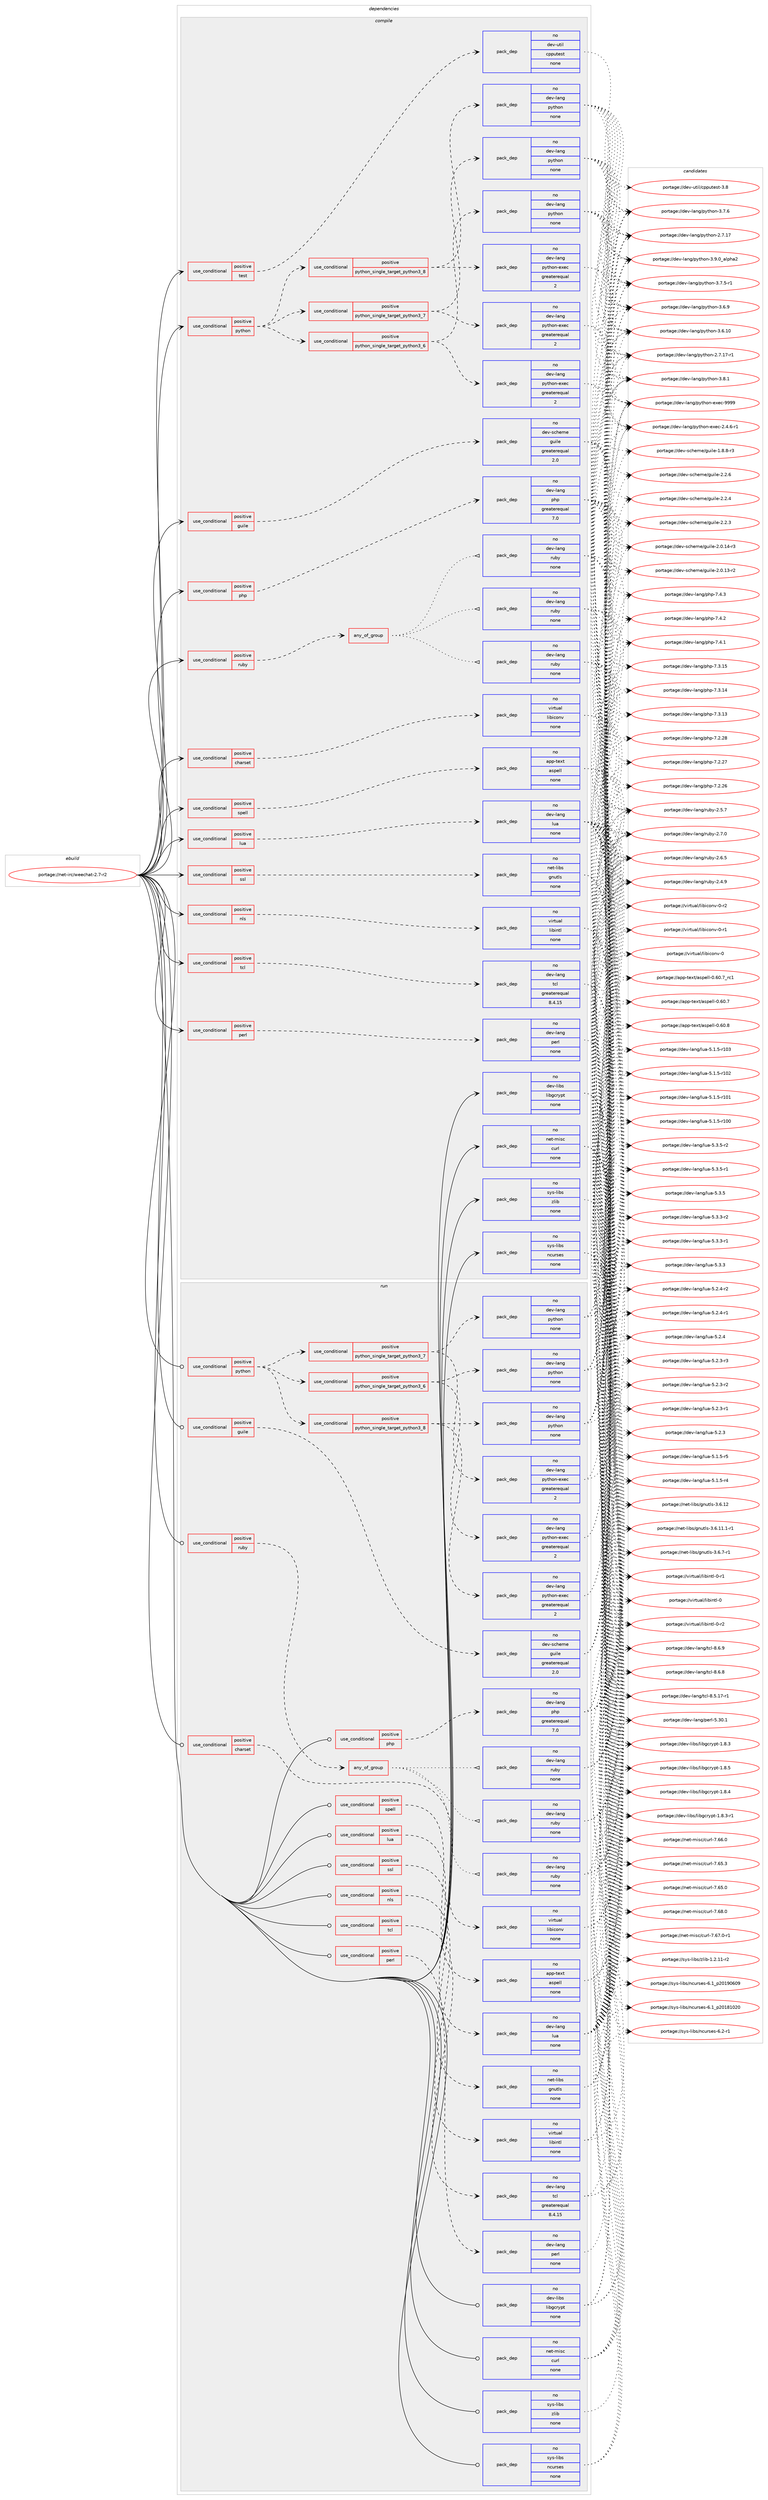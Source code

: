digraph prolog {

# *************
# Graph options
# *************

newrank=true;
concentrate=true;
compound=true;
graph [rankdir=LR,fontname=Helvetica,fontsize=10,ranksep=1.5];#, ranksep=2.5, nodesep=0.2];
edge  [arrowhead=vee];
node  [fontname=Helvetica,fontsize=10];

# **********
# The ebuild
# **********

subgraph cluster_leftcol {
color=gray;
rank=same;
label=<<i>ebuild</i>>;
id [label="portage://net-irc/weechat-2.7-r2", color=red, width=4, href="../net-irc/weechat-2.7-r2.svg"];
}

# ****************
# The dependencies
# ****************

subgraph cluster_midcol {
color=gray;
label=<<i>dependencies</i>>;
subgraph cluster_compile {
fillcolor="#eeeeee";
style=filled;
label=<<i>compile</i>>;
subgraph cond26697 {
dependency125499 [label=<<TABLE BORDER="0" CELLBORDER="1" CELLSPACING="0" CELLPADDING="4"><TR><TD ROWSPAN="3" CELLPADDING="10">use_conditional</TD></TR><TR><TD>positive</TD></TR><TR><TD>charset</TD></TR></TABLE>>, shape=none, color=red];
subgraph pack96627 {
dependency125500 [label=<<TABLE BORDER="0" CELLBORDER="1" CELLSPACING="0" CELLPADDING="4" WIDTH="220"><TR><TD ROWSPAN="6" CELLPADDING="30">pack_dep</TD></TR><TR><TD WIDTH="110">no</TD></TR><TR><TD>virtual</TD></TR><TR><TD>libiconv</TD></TR><TR><TD>none</TD></TR><TR><TD></TD></TR></TABLE>>, shape=none, color=blue];
}
dependency125499:e -> dependency125500:w [weight=20,style="dashed",arrowhead="vee"];
}
id:e -> dependency125499:w [weight=20,style="solid",arrowhead="vee"];
subgraph cond26698 {
dependency125501 [label=<<TABLE BORDER="0" CELLBORDER="1" CELLSPACING="0" CELLPADDING="4"><TR><TD ROWSPAN="3" CELLPADDING="10">use_conditional</TD></TR><TR><TD>positive</TD></TR><TR><TD>guile</TD></TR></TABLE>>, shape=none, color=red];
subgraph pack96628 {
dependency125502 [label=<<TABLE BORDER="0" CELLBORDER="1" CELLSPACING="0" CELLPADDING="4" WIDTH="220"><TR><TD ROWSPAN="6" CELLPADDING="30">pack_dep</TD></TR><TR><TD WIDTH="110">no</TD></TR><TR><TD>dev-scheme</TD></TR><TR><TD>guile</TD></TR><TR><TD>greaterequal</TD></TR><TR><TD>2.0</TD></TR></TABLE>>, shape=none, color=blue];
}
dependency125501:e -> dependency125502:w [weight=20,style="dashed",arrowhead="vee"];
}
id:e -> dependency125501:w [weight=20,style="solid",arrowhead="vee"];
subgraph cond26699 {
dependency125503 [label=<<TABLE BORDER="0" CELLBORDER="1" CELLSPACING="0" CELLPADDING="4"><TR><TD ROWSPAN="3" CELLPADDING="10">use_conditional</TD></TR><TR><TD>positive</TD></TR><TR><TD>lua</TD></TR></TABLE>>, shape=none, color=red];
subgraph pack96629 {
dependency125504 [label=<<TABLE BORDER="0" CELLBORDER="1" CELLSPACING="0" CELLPADDING="4" WIDTH="220"><TR><TD ROWSPAN="6" CELLPADDING="30">pack_dep</TD></TR><TR><TD WIDTH="110">no</TD></TR><TR><TD>dev-lang</TD></TR><TR><TD>lua</TD></TR><TR><TD>none</TD></TR><TR><TD></TD></TR></TABLE>>, shape=none, color=blue];
}
dependency125503:e -> dependency125504:w [weight=20,style="dashed",arrowhead="vee"];
}
id:e -> dependency125503:w [weight=20,style="solid",arrowhead="vee"];
subgraph cond26700 {
dependency125505 [label=<<TABLE BORDER="0" CELLBORDER="1" CELLSPACING="0" CELLPADDING="4"><TR><TD ROWSPAN="3" CELLPADDING="10">use_conditional</TD></TR><TR><TD>positive</TD></TR><TR><TD>nls</TD></TR></TABLE>>, shape=none, color=red];
subgraph pack96630 {
dependency125506 [label=<<TABLE BORDER="0" CELLBORDER="1" CELLSPACING="0" CELLPADDING="4" WIDTH="220"><TR><TD ROWSPAN="6" CELLPADDING="30">pack_dep</TD></TR><TR><TD WIDTH="110">no</TD></TR><TR><TD>virtual</TD></TR><TR><TD>libintl</TD></TR><TR><TD>none</TD></TR><TR><TD></TD></TR></TABLE>>, shape=none, color=blue];
}
dependency125505:e -> dependency125506:w [weight=20,style="dashed",arrowhead="vee"];
}
id:e -> dependency125505:w [weight=20,style="solid",arrowhead="vee"];
subgraph cond26701 {
dependency125507 [label=<<TABLE BORDER="0" CELLBORDER="1" CELLSPACING="0" CELLPADDING="4"><TR><TD ROWSPAN="3" CELLPADDING="10">use_conditional</TD></TR><TR><TD>positive</TD></TR><TR><TD>perl</TD></TR></TABLE>>, shape=none, color=red];
subgraph pack96631 {
dependency125508 [label=<<TABLE BORDER="0" CELLBORDER="1" CELLSPACING="0" CELLPADDING="4" WIDTH="220"><TR><TD ROWSPAN="6" CELLPADDING="30">pack_dep</TD></TR><TR><TD WIDTH="110">no</TD></TR><TR><TD>dev-lang</TD></TR><TR><TD>perl</TD></TR><TR><TD>none</TD></TR><TR><TD></TD></TR></TABLE>>, shape=none, color=blue];
}
dependency125507:e -> dependency125508:w [weight=20,style="dashed",arrowhead="vee"];
}
id:e -> dependency125507:w [weight=20,style="solid",arrowhead="vee"];
subgraph cond26702 {
dependency125509 [label=<<TABLE BORDER="0" CELLBORDER="1" CELLSPACING="0" CELLPADDING="4"><TR><TD ROWSPAN="3" CELLPADDING="10">use_conditional</TD></TR><TR><TD>positive</TD></TR><TR><TD>php</TD></TR></TABLE>>, shape=none, color=red];
subgraph pack96632 {
dependency125510 [label=<<TABLE BORDER="0" CELLBORDER="1" CELLSPACING="0" CELLPADDING="4" WIDTH="220"><TR><TD ROWSPAN="6" CELLPADDING="30">pack_dep</TD></TR><TR><TD WIDTH="110">no</TD></TR><TR><TD>dev-lang</TD></TR><TR><TD>php</TD></TR><TR><TD>greaterequal</TD></TR><TR><TD>7.0</TD></TR></TABLE>>, shape=none, color=blue];
}
dependency125509:e -> dependency125510:w [weight=20,style="dashed",arrowhead="vee"];
}
id:e -> dependency125509:w [weight=20,style="solid",arrowhead="vee"];
subgraph cond26703 {
dependency125511 [label=<<TABLE BORDER="0" CELLBORDER="1" CELLSPACING="0" CELLPADDING="4"><TR><TD ROWSPAN="3" CELLPADDING="10">use_conditional</TD></TR><TR><TD>positive</TD></TR><TR><TD>python</TD></TR></TABLE>>, shape=none, color=red];
subgraph cond26704 {
dependency125512 [label=<<TABLE BORDER="0" CELLBORDER="1" CELLSPACING="0" CELLPADDING="4"><TR><TD ROWSPAN="3" CELLPADDING="10">use_conditional</TD></TR><TR><TD>positive</TD></TR><TR><TD>python_single_target_python3_6</TD></TR></TABLE>>, shape=none, color=red];
subgraph pack96633 {
dependency125513 [label=<<TABLE BORDER="0" CELLBORDER="1" CELLSPACING="0" CELLPADDING="4" WIDTH="220"><TR><TD ROWSPAN="6" CELLPADDING="30">pack_dep</TD></TR><TR><TD WIDTH="110">no</TD></TR><TR><TD>dev-lang</TD></TR><TR><TD>python</TD></TR><TR><TD>none</TD></TR><TR><TD></TD></TR></TABLE>>, shape=none, color=blue];
}
dependency125512:e -> dependency125513:w [weight=20,style="dashed",arrowhead="vee"];
subgraph pack96634 {
dependency125514 [label=<<TABLE BORDER="0" CELLBORDER="1" CELLSPACING="0" CELLPADDING="4" WIDTH="220"><TR><TD ROWSPAN="6" CELLPADDING="30">pack_dep</TD></TR><TR><TD WIDTH="110">no</TD></TR><TR><TD>dev-lang</TD></TR><TR><TD>python-exec</TD></TR><TR><TD>greaterequal</TD></TR><TR><TD>2</TD></TR></TABLE>>, shape=none, color=blue];
}
dependency125512:e -> dependency125514:w [weight=20,style="dashed",arrowhead="vee"];
}
dependency125511:e -> dependency125512:w [weight=20,style="dashed",arrowhead="vee"];
subgraph cond26705 {
dependency125515 [label=<<TABLE BORDER="0" CELLBORDER="1" CELLSPACING="0" CELLPADDING="4"><TR><TD ROWSPAN="3" CELLPADDING="10">use_conditional</TD></TR><TR><TD>positive</TD></TR><TR><TD>python_single_target_python3_7</TD></TR></TABLE>>, shape=none, color=red];
subgraph pack96635 {
dependency125516 [label=<<TABLE BORDER="0" CELLBORDER="1" CELLSPACING="0" CELLPADDING="4" WIDTH="220"><TR><TD ROWSPAN="6" CELLPADDING="30">pack_dep</TD></TR><TR><TD WIDTH="110">no</TD></TR><TR><TD>dev-lang</TD></TR><TR><TD>python</TD></TR><TR><TD>none</TD></TR><TR><TD></TD></TR></TABLE>>, shape=none, color=blue];
}
dependency125515:e -> dependency125516:w [weight=20,style="dashed",arrowhead="vee"];
subgraph pack96636 {
dependency125517 [label=<<TABLE BORDER="0" CELLBORDER="1" CELLSPACING="0" CELLPADDING="4" WIDTH="220"><TR><TD ROWSPAN="6" CELLPADDING="30">pack_dep</TD></TR><TR><TD WIDTH="110">no</TD></TR><TR><TD>dev-lang</TD></TR><TR><TD>python-exec</TD></TR><TR><TD>greaterequal</TD></TR><TR><TD>2</TD></TR></TABLE>>, shape=none, color=blue];
}
dependency125515:e -> dependency125517:w [weight=20,style="dashed",arrowhead="vee"];
}
dependency125511:e -> dependency125515:w [weight=20,style="dashed",arrowhead="vee"];
subgraph cond26706 {
dependency125518 [label=<<TABLE BORDER="0" CELLBORDER="1" CELLSPACING="0" CELLPADDING="4"><TR><TD ROWSPAN="3" CELLPADDING="10">use_conditional</TD></TR><TR><TD>positive</TD></TR><TR><TD>python_single_target_python3_8</TD></TR></TABLE>>, shape=none, color=red];
subgraph pack96637 {
dependency125519 [label=<<TABLE BORDER="0" CELLBORDER="1" CELLSPACING="0" CELLPADDING="4" WIDTH="220"><TR><TD ROWSPAN="6" CELLPADDING="30">pack_dep</TD></TR><TR><TD WIDTH="110">no</TD></TR><TR><TD>dev-lang</TD></TR><TR><TD>python</TD></TR><TR><TD>none</TD></TR><TR><TD></TD></TR></TABLE>>, shape=none, color=blue];
}
dependency125518:e -> dependency125519:w [weight=20,style="dashed",arrowhead="vee"];
subgraph pack96638 {
dependency125520 [label=<<TABLE BORDER="0" CELLBORDER="1" CELLSPACING="0" CELLPADDING="4" WIDTH="220"><TR><TD ROWSPAN="6" CELLPADDING="30">pack_dep</TD></TR><TR><TD WIDTH="110">no</TD></TR><TR><TD>dev-lang</TD></TR><TR><TD>python-exec</TD></TR><TR><TD>greaterequal</TD></TR><TR><TD>2</TD></TR></TABLE>>, shape=none, color=blue];
}
dependency125518:e -> dependency125520:w [weight=20,style="dashed",arrowhead="vee"];
}
dependency125511:e -> dependency125518:w [weight=20,style="dashed",arrowhead="vee"];
}
id:e -> dependency125511:w [weight=20,style="solid",arrowhead="vee"];
subgraph cond26707 {
dependency125521 [label=<<TABLE BORDER="0" CELLBORDER="1" CELLSPACING="0" CELLPADDING="4"><TR><TD ROWSPAN="3" CELLPADDING="10">use_conditional</TD></TR><TR><TD>positive</TD></TR><TR><TD>ruby</TD></TR></TABLE>>, shape=none, color=red];
subgraph any2058 {
dependency125522 [label=<<TABLE BORDER="0" CELLBORDER="1" CELLSPACING="0" CELLPADDING="4"><TR><TD CELLPADDING="10">any_of_group</TD></TR></TABLE>>, shape=none, color=red];subgraph pack96639 {
dependency125523 [label=<<TABLE BORDER="0" CELLBORDER="1" CELLSPACING="0" CELLPADDING="4" WIDTH="220"><TR><TD ROWSPAN="6" CELLPADDING="30">pack_dep</TD></TR><TR><TD WIDTH="110">no</TD></TR><TR><TD>dev-lang</TD></TR><TR><TD>ruby</TD></TR><TR><TD>none</TD></TR><TR><TD></TD></TR></TABLE>>, shape=none, color=blue];
}
dependency125522:e -> dependency125523:w [weight=20,style="dotted",arrowhead="oinv"];
subgraph pack96640 {
dependency125524 [label=<<TABLE BORDER="0" CELLBORDER="1" CELLSPACING="0" CELLPADDING="4" WIDTH="220"><TR><TD ROWSPAN="6" CELLPADDING="30">pack_dep</TD></TR><TR><TD WIDTH="110">no</TD></TR><TR><TD>dev-lang</TD></TR><TR><TD>ruby</TD></TR><TR><TD>none</TD></TR><TR><TD></TD></TR></TABLE>>, shape=none, color=blue];
}
dependency125522:e -> dependency125524:w [weight=20,style="dotted",arrowhead="oinv"];
subgraph pack96641 {
dependency125525 [label=<<TABLE BORDER="0" CELLBORDER="1" CELLSPACING="0" CELLPADDING="4" WIDTH="220"><TR><TD ROWSPAN="6" CELLPADDING="30">pack_dep</TD></TR><TR><TD WIDTH="110">no</TD></TR><TR><TD>dev-lang</TD></TR><TR><TD>ruby</TD></TR><TR><TD>none</TD></TR><TR><TD></TD></TR></TABLE>>, shape=none, color=blue];
}
dependency125522:e -> dependency125525:w [weight=20,style="dotted",arrowhead="oinv"];
}
dependency125521:e -> dependency125522:w [weight=20,style="dashed",arrowhead="vee"];
}
id:e -> dependency125521:w [weight=20,style="solid",arrowhead="vee"];
subgraph cond26708 {
dependency125526 [label=<<TABLE BORDER="0" CELLBORDER="1" CELLSPACING="0" CELLPADDING="4"><TR><TD ROWSPAN="3" CELLPADDING="10">use_conditional</TD></TR><TR><TD>positive</TD></TR><TR><TD>spell</TD></TR></TABLE>>, shape=none, color=red];
subgraph pack96642 {
dependency125527 [label=<<TABLE BORDER="0" CELLBORDER="1" CELLSPACING="0" CELLPADDING="4" WIDTH="220"><TR><TD ROWSPAN="6" CELLPADDING="30">pack_dep</TD></TR><TR><TD WIDTH="110">no</TD></TR><TR><TD>app-text</TD></TR><TR><TD>aspell</TD></TR><TR><TD>none</TD></TR><TR><TD></TD></TR></TABLE>>, shape=none, color=blue];
}
dependency125526:e -> dependency125527:w [weight=20,style="dashed",arrowhead="vee"];
}
id:e -> dependency125526:w [weight=20,style="solid",arrowhead="vee"];
subgraph cond26709 {
dependency125528 [label=<<TABLE BORDER="0" CELLBORDER="1" CELLSPACING="0" CELLPADDING="4"><TR><TD ROWSPAN="3" CELLPADDING="10">use_conditional</TD></TR><TR><TD>positive</TD></TR><TR><TD>ssl</TD></TR></TABLE>>, shape=none, color=red];
subgraph pack96643 {
dependency125529 [label=<<TABLE BORDER="0" CELLBORDER="1" CELLSPACING="0" CELLPADDING="4" WIDTH="220"><TR><TD ROWSPAN="6" CELLPADDING="30">pack_dep</TD></TR><TR><TD WIDTH="110">no</TD></TR><TR><TD>net-libs</TD></TR><TR><TD>gnutls</TD></TR><TR><TD>none</TD></TR><TR><TD></TD></TR></TABLE>>, shape=none, color=blue];
}
dependency125528:e -> dependency125529:w [weight=20,style="dashed",arrowhead="vee"];
}
id:e -> dependency125528:w [weight=20,style="solid",arrowhead="vee"];
subgraph cond26710 {
dependency125530 [label=<<TABLE BORDER="0" CELLBORDER="1" CELLSPACING="0" CELLPADDING="4"><TR><TD ROWSPAN="3" CELLPADDING="10">use_conditional</TD></TR><TR><TD>positive</TD></TR><TR><TD>tcl</TD></TR></TABLE>>, shape=none, color=red];
subgraph pack96644 {
dependency125531 [label=<<TABLE BORDER="0" CELLBORDER="1" CELLSPACING="0" CELLPADDING="4" WIDTH="220"><TR><TD ROWSPAN="6" CELLPADDING="30">pack_dep</TD></TR><TR><TD WIDTH="110">no</TD></TR><TR><TD>dev-lang</TD></TR><TR><TD>tcl</TD></TR><TR><TD>greaterequal</TD></TR><TR><TD>8.4.15</TD></TR></TABLE>>, shape=none, color=blue];
}
dependency125530:e -> dependency125531:w [weight=20,style="dashed",arrowhead="vee"];
}
id:e -> dependency125530:w [weight=20,style="solid",arrowhead="vee"];
subgraph cond26711 {
dependency125532 [label=<<TABLE BORDER="0" CELLBORDER="1" CELLSPACING="0" CELLPADDING="4"><TR><TD ROWSPAN="3" CELLPADDING="10">use_conditional</TD></TR><TR><TD>positive</TD></TR><TR><TD>test</TD></TR></TABLE>>, shape=none, color=red];
subgraph pack96645 {
dependency125533 [label=<<TABLE BORDER="0" CELLBORDER="1" CELLSPACING="0" CELLPADDING="4" WIDTH="220"><TR><TD ROWSPAN="6" CELLPADDING="30">pack_dep</TD></TR><TR><TD WIDTH="110">no</TD></TR><TR><TD>dev-util</TD></TR><TR><TD>cpputest</TD></TR><TR><TD>none</TD></TR><TR><TD></TD></TR></TABLE>>, shape=none, color=blue];
}
dependency125532:e -> dependency125533:w [weight=20,style="dashed",arrowhead="vee"];
}
id:e -> dependency125532:w [weight=20,style="solid",arrowhead="vee"];
subgraph pack96646 {
dependency125534 [label=<<TABLE BORDER="0" CELLBORDER="1" CELLSPACING="0" CELLPADDING="4" WIDTH="220"><TR><TD ROWSPAN="6" CELLPADDING="30">pack_dep</TD></TR><TR><TD WIDTH="110">no</TD></TR><TR><TD>dev-libs</TD></TR><TR><TD>libgcrypt</TD></TR><TR><TD>none</TD></TR><TR><TD></TD></TR></TABLE>>, shape=none, color=blue];
}
id:e -> dependency125534:w [weight=20,style="solid",arrowhead="vee"];
subgraph pack96647 {
dependency125535 [label=<<TABLE BORDER="0" CELLBORDER="1" CELLSPACING="0" CELLPADDING="4" WIDTH="220"><TR><TD ROWSPAN="6" CELLPADDING="30">pack_dep</TD></TR><TR><TD WIDTH="110">no</TD></TR><TR><TD>net-misc</TD></TR><TR><TD>curl</TD></TR><TR><TD>none</TD></TR><TR><TD></TD></TR></TABLE>>, shape=none, color=blue];
}
id:e -> dependency125535:w [weight=20,style="solid",arrowhead="vee"];
subgraph pack96648 {
dependency125536 [label=<<TABLE BORDER="0" CELLBORDER="1" CELLSPACING="0" CELLPADDING="4" WIDTH="220"><TR><TD ROWSPAN="6" CELLPADDING="30">pack_dep</TD></TR><TR><TD WIDTH="110">no</TD></TR><TR><TD>sys-libs</TD></TR><TR><TD>ncurses</TD></TR><TR><TD>none</TD></TR><TR><TD></TD></TR></TABLE>>, shape=none, color=blue];
}
id:e -> dependency125536:w [weight=20,style="solid",arrowhead="vee"];
subgraph pack96649 {
dependency125537 [label=<<TABLE BORDER="0" CELLBORDER="1" CELLSPACING="0" CELLPADDING="4" WIDTH="220"><TR><TD ROWSPAN="6" CELLPADDING="30">pack_dep</TD></TR><TR><TD WIDTH="110">no</TD></TR><TR><TD>sys-libs</TD></TR><TR><TD>zlib</TD></TR><TR><TD>none</TD></TR><TR><TD></TD></TR></TABLE>>, shape=none, color=blue];
}
id:e -> dependency125537:w [weight=20,style="solid",arrowhead="vee"];
}
subgraph cluster_compileandrun {
fillcolor="#eeeeee";
style=filled;
label=<<i>compile and run</i>>;
}
subgraph cluster_run {
fillcolor="#eeeeee";
style=filled;
label=<<i>run</i>>;
subgraph cond26712 {
dependency125538 [label=<<TABLE BORDER="0" CELLBORDER="1" CELLSPACING="0" CELLPADDING="4"><TR><TD ROWSPAN="3" CELLPADDING="10">use_conditional</TD></TR><TR><TD>positive</TD></TR><TR><TD>charset</TD></TR></TABLE>>, shape=none, color=red];
subgraph pack96650 {
dependency125539 [label=<<TABLE BORDER="0" CELLBORDER="1" CELLSPACING="0" CELLPADDING="4" WIDTH="220"><TR><TD ROWSPAN="6" CELLPADDING="30">pack_dep</TD></TR><TR><TD WIDTH="110">no</TD></TR><TR><TD>virtual</TD></TR><TR><TD>libiconv</TD></TR><TR><TD>none</TD></TR><TR><TD></TD></TR></TABLE>>, shape=none, color=blue];
}
dependency125538:e -> dependency125539:w [weight=20,style="dashed",arrowhead="vee"];
}
id:e -> dependency125538:w [weight=20,style="solid",arrowhead="odot"];
subgraph cond26713 {
dependency125540 [label=<<TABLE BORDER="0" CELLBORDER="1" CELLSPACING="0" CELLPADDING="4"><TR><TD ROWSPAN="3" CELLPADDING="10">use_conditional</TD></TR><TR><TD>positive</TD></TR><TR><TD>guile</TD></TR></TABLE>>, shape=none, color=red];
subgraph pack96651 {
dependency125541 [label=<<TABLE BORDER="0" CELLBORDER="1" CELLSPACING="0" CELLPADDING="4" WIDTH="220"><TR><TD ROWSPAN="6" CELLPADDING="30">pack_dep</TD></TR><TR><TD WIDTH="110">no</TD></TR><TR><TD>dev-scheme</TD></TR><TR><TD>guile</TD></TR><TR><TD>greaterequal</TD></TR><TR><TD>2.0</TD></TR></TABLE>>, shape=none, color=blue];
}
dependency125540:e -> dependency125541:w [weight=20,style="dashed",arrowhead="vee"];
}
id:e -> dependency125540:w [weight=20,style="solid",arrowhead="odot"];
subgraph cond26714 {
dependency125542 [label=<<TABLE BORDER="0" CELLBORDER="1" CELLSPACING="0" CELLPADDING="4"><TR><TD ROWSPAN="3" CELLPADDING="10">use_conditional</TD></TR><TR><TD>positive</TD></TR><TR><TD>lua</TD></TR></TABLE>>, shape=none, color=red];
subgraph pack96652 {
dependency125543 [label=<<TABLE BORDER="0" CELLBORDER="1" CELLSPACING="0" CELLPADDING="4" WIDTH="220"><TR><TD ROWSPAN="6" CELLPADDING="30">pack_dep</TD></TR><TR><TD WIDTH="110">no</TD></TR><TR><TD>dev-lang</TD></TR><TR><TD>lua</TD></TR><TR><TD>none</TD></TR><TR><TD></TD></TR></TABLE>>, shape=none, color=blue];
}
dependency125542:e -> dependency125543:w [weight=20,style="dashed",arrowhead="vee"];
}
id:e -> dependency125542:w [weight=20,style="solid",arrowhead="odot"];
subgraph cond26715 {
dependency125544 [label=<<TABLE BORDER="0" CELLBORDER="1" CELLSPACING="0" CELLPADDING="4"><TR><TD ROWSPAN="3" CELLPADDING="10">use_conditional</TD></TR><TR><TD>positive</TD></TR><TR><TD>nls</TD></TR></TABLE>>, shape=none, color=red];
subgraph pack96653 {
dependency125545 [label=<<TABLE BORDER="0" CELLBORDER="1" CELLSPACING="0" CELLPADDING="4" WIDTH="220"><TR><TD ROWSPAN="6" CELLPADDING="30">pack_dep</TD></TR><TR><TD WIDTH="110">no</TD></TR><TR><TD>virtual</TD></TR><TR><TD>libintl</TD></TR><TR><TD>none</TD></TR><TR><TD></TD></TR></TABLE>>, shape=none, color=blue];
}
dependency125544:e -> dependency125545:w [weight=20,style="dashed",arrowhead="vee"];
}
id:e -> dependency125544:w [weight=20,style="solid",arrowhead="odot"];
subgraph cond26716 {
dependency125546 [label=<<TABLE BORDER="0" CELLBORDER="1" CELLSPACING="0" CELLPADDING="4"><TR><TD ROWSPAN="3" CELLPADDING="10">use_conditional</TD></TR><TR><TD>positive</TD></TR><TR><TD>perl</TD></TR></TABLE>>, shape=none, color=red];
subgraph pack96654 {
dependency125547 [label=<<TABLE BORDER="0" CELLBORDER="1" CELLSPACING="0" CELLPADDING="4" WIDTH="220"><TR><TD ROWSPAN="6" CELLPADDING="30">pack_dep</TD></TR><TR><TD WIDTH="110">no</TD></TR><TR><TD>dev-lang</TD></TR><TR><TD>perl</TD></TR><TR><TD>none</TD></TR><TR><TD></TD></TR></TABLE>>, shape=none, color=blue];
}
dependency125546:e -> dependency125547:w [weight=20,style="dashed",arrowhead="vee"];
}
id:e -> dependency125546:w [weight=20,style="solid",arrowhead="odot"];
subgraph cond26717 {
dependency125548 [label=<<TABLE BORDER="0" CELLBORDER="1" CELLSPACING="0" CELLPADDING="4"><TR><TD ROWSPAN="3" CELLPADDING="10">use_conditional</TD></TR><TR><TD>positive</TD></TR><TR><TD>php</TD></TR></TABLE>>, shape=none, color=red];
subgraph pack96655 {
dependency125549 [label=<<TABLE BORDER="0" CELLBORDER="1" CELLSPACING="0" CELLPADDING="4" WIDTH="220"><TR><TD ROWSPAN="6" CELLPADDING="30">pack_dep</TD></TR><TR><TD WIDTH="110">no</TD></TR><TR><TD>dev-lang</TD></TR><TR><TD>php</TD></TR><TR><TD>greaterequal</TD></TR><TR><TD>7.0</TD></TR></TABLE>>, shape=none, color=blue];
}
dependency125548:e -> dependency125549:w [weight=20,style="dashed",arrowhead="vee"];
}
id:e -> dependency125548:w [weight=20,style="solid",arrowhead="odot"];
subgraph cond26718 {
dependency125550 [label=<<TABLE BORDER="0" CELLBORDER="1" CELLSPACING="0" CELLPADDING="4"><TR><TD ROWSPAN="3" CELLPADDING="10">use_conditional</TD></TR><TR><TD>positive</TD></TR><TR><TD>python</TD></TR></TABLE>>, shape=none, color=red];
subgraph cond26719 {
dependency125551 [label=<<TABLE BORDER="0" CELLBORDER="1" CELLSPACING="0" CELLPADDING="4"><TR><TD ROWSPAN="3" CELLPADDING="10">use_conditional</TD></TR><TR><TD>positive</TD></TR><TR><TD>python_single_target_python3_6</TD></TR></TABLE>>, shape=none, color=red];
subgraph pack96656 {
dependency125552 [label=<<TABLE BORDER="0" CELLBORDER="1" CELLSPACING="0" CELLPADDING="4" WIDTH="220"><TR><TD ROWSPAN="6" CELLPADDING="30">pack_dep</TD></TR><TR><TD WIDTH="110">no</TD></TR><TR><TD>dev-lang</TD></TR><TR><TD>python</TD></TR><TR><TD>none</TD></TR><TR><TD></TD></TR></TABLE>>, shape=none, color=blue];
}
dependency125551:e -> dependency125552:w [weight=20,style="dashed",arrowhead="vee"];
subgraph pack96657 {
dependency125553 [label=<<TABLE BORDER="0" CELLBORDER="1" CELLSPACING="0" CELLPADDING="4" WIDTH="220"><TR><TD ROWSPAN="6" CELLPADDING="30">pack_dep</TD></TR><TR><TD WIDTH="110">no</TD></TR><TR><TD>dev-lang</TD></TR><TR><TD>python-exec</TD></TR><TR><TD>greaterequal</TD></TR><TR><TD>2</TD></TR></TABLE>>, shape=none, color=blue];
}
dependency125551:e -> dependency125553:w [weight=20,style="dashed",arrowhead="vee"];
}
dependency125550:e -> dependency125551:w [weight=20,style="dashed",arrowhead="vee"];
subgraph cond26720 {
dependency125554 [label=<<TABLE BORDER="0" CELLBORDER="1" CELLSPACING="0" CELLPADDING="4"><TR><TD ROWSPAN="3" CELLPADDING="10">use_conditional</TD></TR><TR><TD>positive</TD></TR><TR><TD>python_single_target_python3_7</TD></TR></TABLE>>, shape=none, color=red];
subgraph pack96658 {
dependency125555 [label=<<TABLE BORDER="0" CELLBORDER="1" CELLSPACING="0" CELLPADDING="4" WIDTH="220"><TR><TD ROWSPAN="6" CELLPADDING="30">pack_dep</TD></TR><TR><TD WIDTH="110">no</TD></TR><TR><TD>dev-lang</TD></TR><TR><TD>python</TD></TR><TR><TD>none</TD></TR><TR><TD></TD></TR></TABLE>>, shape=none, color=blue];
}
dependency125554:e -> dependency125555:w [weight=20,style="dashed",arrowhead="vee"];
subgraph pack96659 {
dependency125556 [label=<<TABLE BORDER="0" CELLBORDER="1" CELLSPACING="0" CELLPADDING="4" WIDTH="220"><TR><TD ROWSPAN="6" CELLPADDING="30">pack_dep</TD></TR><TR><TD WIDTH="110">no</TD></TR><TR><TD>dev-lang</TD></TR><TR><TD>python-exec</TD></TR><TR><TD>greaterequal</TD></TR><TR><TD>2</TD></TR></TABLE>>, shape=none, color=blue];
}
dependency125554:e -> dependency125556:w [weight=20,style="dashed",arrowhead="vee"];
}
dependency125550:e -> dependency125554:w [weight=20,style="dashed",arrowhead="vee"];
subgraph cond26721 {
dependency125557 [label=<<TABLE BORDER="0" CELLBORDER="1" CELLSPACING="0" CELLPADDING="4"><TR><TD ROWSPAN="3" CELLPADDING="10">use_conditional</TD></TR><TR><TD>positive</TD></TR><TR><TD>python_single_target_python3_8</TD></TR></TABLE>>, shape=none, color=red];
subgraph pack96660 {
dependency125558 [label=<<TABLE BORDER="0" CELLBORDER="1" CELLSPACING="0" CELLPADDING="4" WIDTH="220"><TR><TD ROWSPAN="6" CELLPADDING="30">pack_dep</TD></TR><TR><TD WIDTH="110">no</TD></TR><TR><TD>dev-lang</TD></TR><TR><TD>python</TD></TR><TR><TD>none</TD></TR><TR><TD></TD></TR></TABLE>>, shape=none, color=blue];
}
dependency125557:e -> dependency125558:w [weight=20,style="dashed",arrowhead="vee"];
subgraph pack96661 {
dependency125559 [label=<<TABLE BORDER="0" CELLBORDER="1" CELLSPACING="0" CELLPADDING="4" WIDTH="220"><TR><TD ROWSPAN="6" CELLPADDING="30">pack_dep</TD></TR><TR><TD WIDTH="110">no</TD></TR><TR><TD>dev-lang</TD></TR><TR><TD>python-exec</TD></TR><TR><TD>greaterequal</TD></TR><TR><TD>2</TD></TR></TABLE>>, shape=none, color=blue];
}
dependency125557:e -> dependency125559:w [weight=20,style="dashed",arrowhead="vee"];
}
dependency125550:e -> dependency125557:w [weight=20,style="dashed",arrowhead="vee"];
}
id:e -> dependency125550:w [weight=20,style="solid",arrowhead="odot"];
subgraph cond26722 {
dependency125560 [label=<<TABLE BORDER="0" CELLBORDER="1" CELLSPACING="0" CELLPADDING="4"><TR><TD ROWSPAN="3" CELLPADDING="10">use_conditional</TD></TR><TR><TD>positive</TD></TR><TR><TD>ruby</TD></TR></TABLE>>, shape=none, color=red];
subgraph any2059 {
dependency125561 [label=<<TABLE BORDER="0" CELLBORDER="1" CELLSPACING="0" CELLPADDING="4"><TR><TD CELLPADDING="10">any_of_group</TD></TR></TABLE>>, shape=none, color=red];subgraph pack96662 {
dependency125562 [label=<<TABLE BORDER="0" CELLBORDER="1" CELLSPACING="0" CELLPADDING="4" WIDTH="220"><TR><TD ROWSPAN="6" CELLPADDING="30">pack_dep</TD></TR><TR><TD WIDTH="110">no</TD></TR><TR><TD>dev-lang</TD></TR><TR><TD>ruby</TD></TR><TR><TD>none</TD></TR><TR><TD></TD></TR></TABLE>>, shape=none, color=blue];
}
dependency125561:e -> dependency125562:w [weight=20,style="dotted",arrowhead="oinv"];
subgraph pack96663 {
dependency125563 [label=<<TABLE BORDER="0" CELLBORDER="1" CELLSPACING="0" CELLPADDING="4" WIDTH="220"><TR><TD ROWSPAN="6" CELLPADDING="30">pack_dep</TD></TR><TR><TD WIDTH="110">no</TD></TR><TR><TD>dev-lang</TD></TR><TR><TD>ruby</TD></TR><TR><TD>none</TD></TR><TR><TD></TD></TR></TABLE>>, shape=none, color=blue];
}
dependency125561:e -> dependency125563:w [weight=20,style="dotted",arrowhead="oinv"];
subgraph pack96664 {
dependency125564 [label=<<TABLE BORDER="0" CELLBORDER="1" CELLSPACING="0" CELLPADDING="4" WIDTH="220"><TR><TD ROWSPAN="6" CELLPADDING="30">pack_dep</TD></TR><TR><TD WIDTH="110">no</TD></TR><TR><TD>dev-lang</TD></TR><TR><TD>ruby</TD></TR><TR><TD>none</TD></TR><TR><TD></TD></TR></TABLE>>, shape=none, color=blue];
}
dependency125561:e -> dependency125564:w [weight=20,style="dotted",arrowhead="oinv"];
}
dependency125560:e -> dependency125561:w [weight=20,style="dashed",arrowhead="vee"];
}
id:e -> dependency125560:w [weight=20,style="solid",arrowhead="odot"];
subgraph cond26723 {
dependency125565 [label=<<TABLE BORDER="0" CELLBORDER="1" CELLSPACING="0" CELLPADDING="4"><TR><TD ROWSPAN="3" CELLPADDING="10">use_conditional</TD></TR><TR><TD>positive</TD></TR><TR><TD>spell</TD></TR></TABLE>>, shape=none, color=red];
subgraph pack96665 {
dependency125566 [label=<<TABLE BORDER="0" CELLBORDER="1" CELLSPACING="0" CELLPADDING="4" WIDTH="220"><TR><TD ROWSPAN="6" CELLPADDING="30">pack_dep</TD></TR><TR><TD WIDTH="110">no</TD></TR><TR><TD>app-text</TD></TR><TR><TD>aspell</TD></TR><TR><TD>none</TD></TR><TR><TD></TD></TR></TABLE>>, shape=none, color=blue];
}
dependency125565:e -> dependency125566:w [weight=20,style="dashed",arrowhead="vee"];
}
id:e -> dependency125565:w [weight=20,style="solid",arrowhead="odot"];
subgraph cond26724 {
dependency125567 [label=<<TABLE BORDER="0" CELLBORDER="1" CELLSPACING="0" CELLPADDING="4"><TR><TD ROWSPAN="3" CELLPADDING="10">use_conditional</TD></TR><TR><TD>positive</TD></TR><TR><TD>ssl</TD></TR></TABLE>>, shape=none, color=red];
subgraph pack96666 {
dependency125568 [label=<<TABLE BORDER="0" CELLBORDER="1" CELLSPACING="0" CELLPADDING="4" WIDTH="220"><TR><TD ROWSPAN="6" CELLPADDING="30">pack_dep</TD></TR><TR><TD WIDTH="110">no</TD></TR><TR><TD>net-libs</TD></TR><TR><TD>gnutls</TD></TR><TR><TD>none</TD></TR><TR><TD></TD></TR></TABLE>>, shape=none, color=blue];
}
dependency125567:e -> dependency125568:w [weight=20,style="dashed",arrowhead="vee"];
}
id:e -> dependency125567:w [weight=20,style="solid",arrowhead="odot"];
subgraph cond26725 {
dependency125569 [label=<<TABLE BORDER="0" CELLBORDER="1" CELLSPACING="0" CELLPADDING="4"><TR><TD ROWSPAN="3" CELLPADDING="10">use_conditional</TD></TR><TR><TD>positive</TD></TR><TR><TD>tcl</TD></TR></TABLE>>, shape=none, color=red];
subgraph pack96667 {
dependency125570 [label=<<TABLE BORDER="0" CELLBORDER="1" CELLSPACING="0" CELLPADDING="4" WIDTH="220"><TR><TD ROWSPAN="6" CELLPADDING="30">pack_dep</TD></TR><TR><TD WIDTH="110">no</TD></TR><TR><TD>dev-lang</TD></TR><TR><TD>tcl</TD></TR><TR><TD>greaterequal</TD></TR><TR><TD>8.4.15</TD></TR></TABLE>>, shape=none, color=blue];
}
dependency125569:e -> dependency125570:w [weight=20,style="dashed",arrowhead="vee"];
}
id:e -> dependency125569:w [weight=20,style="solid",arrowhead="odot"];
subgraph pack96668 {
dependency125571 [label=<<TABLE BORDER="0" CELLBORDER="1" CELLSPACING="0" CELLPADDING="4" WIDTH="220"><TR><TD ROWSPAN="6" CELLPADDING="30">pack_dep</TD></TR><TR><TD WIDTH="110">no</TD></TR><TR><TD>dev-libs</TD></TR><TR><TD>libgcrypt</TD></TR><TR><TD>none</TD></TR><TR><TD></TD></TR></TABLE>>, shape=none, color=blue];
}
id:e -> dependency125571:w [weight=20,style="solid",arrowhead="odot"];
subgraph pack96669 {
dependency125572 [label=<<TABLE BORDER="0" CELLBORDER="1" CELLSPACING="0" CELLPADDING="4" WIDTH="220"><TR><TD ROWSPAN="6" CELLPADDING="30">pack_dep</TD></TR><TR><TD WIDTH="110">no</TD></TR><TR><TD>net-misc</TD></TR><TR><TD>curl</TD></TR><TR><TD>none</TD></TR><TR><TD></TD></TR></TABLE>>, shape=none, color=blue];
}
id:e -> dependency125572:w [weight=20,style="solid",arrowhead="odot"];
subgraph pack96670 {
dependency125573 [label=<<TABLE BORDER="0" CELLBORDER="1" CELLSPACING="0" CELLPADDING="4" WIDTH="220"><TR><TD ROWSPAN="6" CELLPADDING="30">pack_dep</TD></TR><TR><TD WIDTH="110">no</TD></TR><TR><TD>sys-libs</TD></TR><TR><TD>ncurses</TD></TR><TR><TD>none</TD></TR><TR><TD></TD></TR></TABLE>>, shape=none, color=blue];
}
id:e -> dependency125573:w [weight=20,style="solid",arrowhead="odot"];
subgraph pack96671 {
dependency125574 [label=<<TABLE BORDER="0" CELLBORDER="1" CELLSPACING="0" CELLPADDING="4" WIDTH="220"><TR><TD ROWSPAN="6" CELLPADDING="30">pack_dep</TD></TR><TR><TD WIDTH="110">no</TD></TR><TR><TD>sys-libs</TD></TR><TR><TD>zlib</TD></TR><TR><TD>none</TD></TR><TR><TD></TD></TR></TABLE>>, shape=none, color=blue];
}
id:e -> dependency125574:w [weight=20,style="solid",arrowhead="odot"];
}
}

# **************
# The candidates
# **************

subgraph cluster_choices {
rank=same;
color=gray;
label=<<i>candidates</i>>;

subgraph choice96627 {
color=black;
nodesep=1;
choice1181051141161179710847108105981059911111011845484511450 [label="portage://virtual/libiconv-0-r2", color=red, width=4,href="../virtual/libiconv-0-r2.svg"];
choice1181051141161179710847108105981059911111011845484511449 [label="portage://virtual/libiconv-0-r1", color=red, width=4,href="../virtual/libiconv-0-r1.svg"];
choice118105114116117971084710810598105991111101184548 [label="portage://virtual/libiconv-0", color=red, width=4,href="../virtual/libiconv-0.svg"];
dependency125500:e -> choice1181051141161179710847108105981059911111011845484511450:w [style=dotted,weight="100"];
dependency125500:e -> choice1181051141161179710847108105981059911111011845484511449:w [style=dotted,weight="100"];
dependency125500:e -> choice118105114116117971084710810598105991111101184548:w [style=dotted,weight="100"];
}
subgraph choice96628 {
color=black;
nodesep=1;
choice100101118451159910410110910147103117105108101455046504654 [label="portage://dev-scheme/guile-2.2.6", color=red, width=4,href="../dev-scheme/guile-2.2.6.svg"];
choice100101118451159910410110910147103117105108101455046504652 [label="portage://dev-scheme/guile-2.2.4", color=red, width=4,href="../dev-scheme/guile-2.2.4.svg"];
choice100101118451159910410110910147103117105108101455046504651 [label="portage://dev-scheme/guile-2.2.3", color=red, width=4,href="../dev-scheme/guile-2.2.3.svg"];
choice100101118451159910410110910147103117105108101455046484649524511451 [label="portage://dev-scheme/guile-2.0.14-r3", color=red, width=4,href="../dev-scheme/guile-2.0.14-r3.svg"];
choice100101118451159910410110910147103117105108101455046484649514511450 [label="portage://dev-scheme/guile-2.0.13-r2", color=red, width=4,href="../dev-scheme/guile-2.0.13-r2.svg"];
choice1001011184511599104101109101471031171051081014549465646564511451 [label="portage://dev-scheme/guile-1.8.8-r3", color=red, width=4,href="../dev-scheme/guile-1.8.8-r3.svg"];
dependency125502:e -> choice100101118451159910410110910147103117105108101455046504654:w [style=dotted,weight="100"];
dependency125502:e -> choice100101118451159910410110910147103117105108101455046504652:w [style=dotted,weight="100"];
dependency125502:e -> choice100101118451159910410110910147103117105108101455046504651:w [style=dotted,weight="100"];
dependency125502:e -> choice100101118451159910410110910147103117105108101455046484649524511451:w [style=dotted,weight="100"];
dependency125502:e -> choice100101118451159910410110910147103117105108101455046484649514511450:w [style=dotted,weight="100"];
dependency125502:e -> choice1001011184511599104101109101471031171051081014549465646564511451:w [style=dotted,weight="100"];
}
subgraph choice96629 {
color=black;
nodesep=1;
choice100101118451089711010347108117974553465146534511450 [label="portage://dev-lang/lua-5.3.5-r2", color=red, width=4,href="../dev-lang/lua-5.3.5-r2.svg"];
choice100101118451089711010347108117974553465146534511449 [label="portage://dev-lang/lua-5.3.5-r1", color=red, width=4,href="../dev-lang/lua-5.3.5-r1.svg"];
choice10010111845108971101034710811797455346514653 [label="portage://dev-lang/lua-5.3.5", color=red, width=4,href="../dev-lang/lua-5.3.5.svg"];
choice100101118451089711010347108117974553465146514511450 [label="portage://dev-lang/lua-5.3.3-r2", color=red, width=4,href="../dev-lang/lua-5.3.3-r2.svg"];
choice100101118451089711010347108117974553465146514511449 [label="portage://dev-lang/lua-5.3.3-r1", color=red, width=4,href="../dev-lang/lua-5.3.3-r1.svg"];
choice10010111845108971101034710811797455346514651 [label="portage://dev-lang/lua-5.3.3", color=red, width=4,href="../dev-lang/lua-5.3.3.svg"];
choice100101118451089711010347108117974553465046524511450 [label="portage://dev-lang/lua-5.2.4-r2", color=red, width=4,href="../dev-lang/lua-5.2.4-r2.svg"];
choice100101118451089711010347108117974553465046524511449 [label="portage://dev-lang/lua-5.2.4-r1", color=red, width=4,href="../dev-lang/lua-5.2.4-r1.svg"];
choice10010111845108971101034710811797455346504652 [label="portage://dev-lang/lua-5.2.4", color=red, width=4,href="../dev-lang/lua-5.2.4.svg"];
choice100101118451089711010347108117974553465046514511451 [label="portage://dev-lang/lua-5.2.3-r3", color=red, width=4,href="../dev-lang/lua-5.2.3-r3.svg"];
choice100101118451089711010347108117974553465046514511450 [label="portage://dev-lang/lua-5.2.3-r2", color=red, width=4,href="../dev-lang/lua-5.2.3-r2.svg"];
choice100101118451089711010347108117974553465046514511449 [label="portage://dev-lang/lua-5.2.3-r1", color=red, width=4,href="../dev-lang/lua-5.2.3-r1.svg"];
choice10010111845108971101034710811797455346504651 [label="portage://dev-lang/lua-5.2.3", color=red, width=4,href="../dev-lang/lua-5.2.3.svg"];
choice100101118451089711010347108117974553464946534511453 [label="portage://dev-lang/lua-5.1.5-r5", color=red, width=4,href="../dev-lang/lua-5.1.5-r5.svg"];
choice100101118451089711010347108117974553464946534511452 [label="portage://dev-lang/lua-5.1.5-r4", color=red, width=4,href="../dev-lang/lua-5.1.5-r4.svg"];
choice1001011184510897110103471081179745534649465345114494851 [label="portage://dev-lang/lua-5.1.5-r103", color=red, width=4,href="../dev-lang/lua-5.1.5-r103.svg"];
choice1001011184510897110103471081179745534649465345114494850 [label="portage://dev-lang/lua-5.1.5-r102", color=red, width=4,href="../dev-lang/lua-5.1.5-r102.svg"];
choice1001011184510897110103471081179745534649465345114494849 [label="portage://dev-lang/lua-5.1.5-r101", color=red, width=4,href="../dev-lang/lua-5.1.5-r101.svg"];
choice1001011184510897110103471081179745534649465345114494848 [label="portage://dev-lang/lua-5.1.5-r100", color=red, width=4,href="../dev-lang/lua-5.1.5-r100.svg"];
dependency125504:e -> choice100101118451089711010347108117974553465146534511450:w [style=dotted,weight="100"];
dependency125504:e -> choice100101118451089711010347108117974553465146534511449:w [style=dotted,weight="100"];
dependency125504:e -> choice10010111845108971101034710811797455346514653:w [style=dotted,weight="100"];
dependency125504:e -> choice100101118451089711010347108117974553465146514511450:w [style=dotted,weight="100"];
dependency125504:e -> choice100101118451089711010347108117974553465146514511449:w [style=dotted,weight="100"];
dependency125504:e -> choice10010111845108971101034710811797455346514651:w [style=dotted,weight="100"];
dependency125504:e -> choice100101118451089711010347108117974553465046524511450:w [style=dotted,weight="100"];
dependency125504:e -> choice100101118451089711010347108117974553465046524511449:w [style=dotted,weight="100"];
dependency125504:e -> choice10010111845108971101034710811797455346504652:w [style=dotted,weight="100"];
dependency125504:e -> choice100101118451089711010347108117974553465046514511451:w [style=dotted,weight="100"];
dependency125504:e -> choice100101118451089711010347108117974553465046514511450:w [style=dotted,weight="100"];
dependency125504:e -> choice100101118451089711010347108117974553465046514511449:w [style=dotted,weight="100"];
dependency125504:e -> choice10010111845108971101034710811797455346504651:w [style=dotted,weight="100"];
dependency125504:e -> choice100101118451089711010347108117974553464946534511453:w [style=dotted,weight="100"];
dependency125504:e -> choice100101118451089711010347108117974553464946534511452:w [style=dotted,weight="100"];
dependency125504:e -> choice1001011184510897110103471081179745534649465345114494851:w [style=dotted,weight="100"];
dependency125504:e -> choice1001011184510897110103471081179745534649465345114494850:w [style=dotted,weight="100"];
dependency125504:e -> choice1001011184510897110103471081179745534649465345114494849:w [style=dotted,weight="100"];
dependency125504:e -> choice1001011184510897110103471081179745534649465345114494848:w [style=dotted,weight="100"];
}
subgraph choice96630 {
color=black;
nodesep=1;
choice11810511411611797108471081059810511011610845484511450 [label="portage://virtual/libintl-0-r2", color=red, width=4,href="../virtual/libintl-0-r2.svg"];
choice11810511411611797108471081059810511011610845484511449 [label="portage://virtual/libintl-0-r1", color=red, width=4,href="../virtual/libintl-0-r1.svg"];
choice1181051141161179710847108105981051101161084548 [label="portage://virtual/libintl-0", color=red, width=4,href="../virtual/libintl-0.svg"];
dependency125506:e -> choice11810511411611797108471081059810511011610845484511450:w [style=dotted,weight="100"];
dependency125506:e -> choice11810511411611797108471081059810511011610845484511449:w [style=dotted,weight="100"];
dependency125506:e -> choice1181051141161179710847108105981051101161084548:w [style=dotted,weight="100"];
}
subgraph choice96631 {
color=black;
nodesep=1;
choice10010111845108971101034711210111410845534651484649 [label="portage://dev-lang/perl-5.30.1", color=red, width=4,href="../dev-lang/perl-5.30.1.svg"];
dependency125508:e -> choice10010111845108971101034711210111410845534651484649:w [style=dotted,weight="100"];
}
subgraph choice96632 {
color=black;
nodesep=1;
choice100101118451089711010347112104112455546524651 [label="portage://dev-lang/php-7.4.3", color=red, width=4,href="../dev-lang/php-7.4.3.svg"];
choice100101118451089711010347112104112455546524650 [label="portage://dev-lang/php-7.4.2", color=red, width=4,href="../dev-lang/php-7.4.2.svg"];
choice100101118451089711010347112104112455546524649 [label="portage://dev-lang/php-7.4.1", color=red, width=4,href="../dev-lang/php-7.4.1.svg"];
choice10010111845108971101034711210411245554651464953 [label="portage://dev-lang/php-7.3.15", color=red, width=4,href="../dev-lang/php-7.3.15.svg"];
choice10010111845108971101034711210411245554651464952 [label="portage://dev-lang/php-7.3.14", color=red, width=4,href="../dev-lang/php-7.3.14.svg"];
choice10010111845108971101034711210411245554651464951 [label="portage://dev-lang/php-7.3.13", color=red, width=4,href="../dev-lang/php-7.3.13.svg"];
choice10010111845108971101034711210411245554650465056 [label="portage://dev-lang/php-7.2.28", color=red, width=4,href="../dev-lang/php-7.2.28.svg"];
choice10010111845108971101034711210411245554650465055 [label="portage://dev-lang/php-7.2.27", color=red, width=4,href="../dev-lang/php-7.2.27.svg"];
choice10010111845108971101034711210411245554650465054 [label="portage://dev-lang/php-7.2.26", color=red, width=4,href="../dev-lang/php-7.2.26.svg"];
dependency125510:e -> choice100101118451089711010347112104112455546524651:w [style=dotted,weight="100"];
dependency125510:e -> choice100101118451089711010347112104112455546524650:w [style=dotted,weight="100"];
dependency125510:e -> choice100101118451089711010347112104112455546524649:w [style=dotted,weight="100"];
dependency125510:e -> choice10010111845108971101034711210411245554651464953:w [style=dotted,weight="100"];
dependency125510:e -> choice10010111845108971101034711210411245554651464952:w [style=dotted,weight="100"];
dependency125510:e -> choice10010111845108971101034711210411245554651464951:w [style=dotted,weight="100"];
dependency125510:e -> choice10010111845108971101034711210411245554650465056:w [style=dotted,weight="100"];
dependency125510:e -> choice10010111845108971101034711210411245554650465055:w [style=dotted,weight="100"];
dependency125510:e -> choice10010111845108971101034711210411245554650465054:w [style=dotted,weight="100"];
}
subgraph choice96633 {
color=black;
nodesep=1;
choice10010111845108971101034711212111610411111045514657464895971081121049750 [label="portage://dev-lang/python-3.9.0_alpha2", color=red, width=4,href="../dev-lang/python-3.9.0_alpha2.svg"];
choice100101118451089711010347112121116104111110455146564649 [label="portage://dev-lang/python-3.8.1", color=red, width=4,href="../dev-lang/python-3.8.1.svg"];
choice100101118451089711010347112121116104111110455146554654 [label="portage://dev-lang/python-3.7.6", color=red, width=4,href="../dev-lang/python-3.7.6.svg"];
choice1001011184510897110103471121211161041111104551465546534511449 [label="portage://dev-lang/python-3.7.5-r1", color=red, width=4,href="../dev-lang/python-3.7.5-r1.svg"];
choice100101118451089711010347112121116104111110455146544657 [label="portage://dev-lang/python-3.6.9", color=red, width=4,href="../dev-lang/python-3.6.9.svg"];
choice10010111845108971101034711212111610411111045514654464948 [label="portage://dev-lang/python-3.6.10", color=red, width=4,href="../dev-lang/python-3.6.10.svg"];
choice100101118451089711010347112121116104111110455046554649554511449 [label="portage://dev-lang/python-2.7.17-r1", color=red, width=4,href="../dev-lang/python-2.7.17-r1.svg"];
choice10010111845108971101034711212111610411111045504655464955 [label="portage://dev-lang/python-2.7.17", color=red, width=4,href="../dev-lang/python-2.7.17.svg"];
dependency125513:e -> choice10010111845108971101034711212111610411111045514657464895971081121049750:w [style=dotted,weight="100"];
dependency125513:e -> choice100101118451089711010347112121116104111110455146564649:w [style=dotted,weight="100"];
dependency125513:e -> choice100101118451089711010347112121116104111110455146554654:w [style=dotted,weight="100"];
dependency125513:e -> choice1001011184510897110103471121211161041111104551465546534511449:w [style=dotted,weight="100"];
dependency125513:e -> choice100101118451089711010347112121116104111110455146544657:w [style=dotted,weight="100"];
dependency125513:e -> choice10010111845108971101034711212111610411111045514654464948:w [style=dotted,weight="100"];
dependency125513:e -> choice100101118451089711010347112121116104111110455046554649554511449:w [style=dotted,weight="100"];
dependency125513:e -> choice10010111845108971101034711212111610411111045504655464955:w [style=dotted,weight="100"];
}
subgraph choice96634 {
color=black;
nodesep=1;
choice10010111845108971101034711212111610411111045101120101994557575757 [label="portage://dev-lang/python-exec-9999", color=red, width=4,href="../dev-lang/python-exec-9999.svg"];
choice10010111845108971101034711212111610411111045101120101994550465246544511449 [label="portage://dev-lang/python-exec-2.4.6-r1", color=red, width=4,href="../dev-lang/python-exec-2.4.6-r1.svg"];
dependency125514:e -> choice10010111845108971101034711212111610411111045101120101994557575757:w [style=dotted,weight="100"];
dependency125514:e -> choice10010111845108971101034711212111610411111045101120101994550465246544511449:w [style=dotted,weight="100"];
}
subgraph choice96635 {
color=black;
nodesep=1;
choice10010111845108971101034711212111610411111045514657464895971081121049750 [label="portage://dev-lang/python-3.9.0_alpha2", color=red, width=4,href="../dev-lang/python-3.9.0_alpha2.svg"];
choice100101118451089711010347112121116104111110455146564649 [label="portage://dev-lang/python-3.8.1", color=red, width=4,href="../dev-lang/python-3.8.1.svg"];
choice100101118451089711010347112121116104111110455146554654 [label="portage://dev-lang/python-3.7.6", color=red, width=4,href="../dev-lang/python-3.7.6.svg"];
choice1001011184510897110103471121211161041111104551465546534511449 [label="portage://dev-lang/python-3.7.5-r1", color=red, width=4,href="../dev-lang/python-3.7.5-r1.svg"];
choice100101118451089711010347112121116104111110455146544657 [label="portage://dev-lang/python-3.6.9", color=red, width=4,href="../dev-lang/python-3.6.9.svg"];
choice10010111845108971101034711212111610411111045514654464948 [label="portage://dev-lang/python-3.6.10", color=red, width=4,href="../dev-lang/python-3.6.10.svg"];
choice100101118451089711010347112121116104111110455046554649554511449 [label="portage://dev-lang/python-2.7.17-r1", color=red, width=4,href="../dev-lang/python-2.7.17-r1.svg"];
choice10010111845108971101034711212111610411111045504655464955 [label="portage://dev-lang/python-2.7.17", color=red, width=4,href="../dev-lang/python-2.7.17.svg"];
dependency125516:e -> choice10010111845108971101034711212111610411111045514657464895971081121049750:w [style=dotted,weight="100"];
dependency125516:e -> choice100101118451089711010347112121116104111110455146564649:w [style=dotted,weight="100"];
dependency125516:e -> choice100101118451089711010347112121116104111110455146554654:w [style=dotted,weight="100"];
dependency125516:e -> choice1001011184510897110103471121211161041111104551465546534511449:w [style=dotted,weight="100"];
dependency125516:e -> choice100101118451089711010347112121116104111110455146544657:w [style=dotted,weight="100"];
dependency125516:e -> choice10010111845108971101034711212111610411111045514654464948:w [style=dotted,weight="100"];
dependency125516:e -> choice100101118451089711010347112121116104111110455046554649554511449:w [style=dotted,weight="100"];
dependency125516:e -> choice10010111845108971101034711212111610411111045504655464955:w [style=dotted,weight="100"];
}
subgraph choice96636 {
color=black;
nodesep=1;
choice10010111845108971101034711212111610411111045101120101994557575757 [label="portage://dev-lang/python-exec-9999", color=red, width=4,href="../dev-lang/python-exec-9999.svg"];
choice10010111845108971101034711212111610411111045101120101994550465246544511449 [label="portage://dev-lang/python-exec-2.4.6-r1", color=red, width=4,href="../dev-lang/python-exec-2.4.6-r1.svg"];
dependency125517:e -> choice10010111845108971101034711212111610411111045101120101994557575757:w [style=dotted,weight="100"];
dependency125517:e -> choice10010111845108971101034711212111610411111045101120101994550465246544511449:w [style=dotted,weight="100"];
}
subgraph choice96637 {
color=black;
nodesep=1;
choice10010111845108971101034711212111610411111045514657464895971081121049750 [label="portage://dev-lang/python-3.9.0_alpha2", color=red, width=4,href="../dev-lang/python-3.9.0_alpha2.svg"];
choice100101118451089711010347112121116104111110455146564649 [label="portage://dev-lang/python-3.8.1", color=red, width=4,href="../dev-lang/python-3.8.1.svg"];
choice100101118451089711010347112121116104111110455146554654 [label="portage://dev-lang/python-3.7.6", color=red, width=4,href="../dev-lang/python-3.7.6.svg"];
choice1001011184510897110103471121211161041111104551465546534511449 [label="portage://dev-lang/python-3.7.5-r1", color=red, width=4,href="../dev-lang/python-3.7.5-r1.svg"];
choice100101118451089711010347112121116104111110455146544657 [label="portage://dev-lang/python-3.6.9", color=red, width=4,href="../dev-lang/python-3.6.9.svg"];
choice10010111845108971101034711212111610411111045514654464948 [label="portage://dev-lang/python-3.6.10", color=red, width=4,href="../dev-lang/python-3.6.10.svg"];
choice100101118451089711010347112121116104111110455046554649554511449 [label="portage://dev-lang/python-2.7.17-r1", color=red, width=4,href="../dev-lang/python-2.7.17-r1.svg"];
choice10010111845108971101034711212111610411111045504655464955 [label="portage://dev-lang/python-2.7.17", color=red, width=4,href="../dev-lang/python-2.7.17.svg"];
dependency125519:e -> choice10010111845108971101034711212111610411111045514657464895971081121049750:w [style=dotted,weight="100"];
dependency125519:e -> choice100101118451089711010347112121116104111110455146564649:w [style=dotted,weight="100"];
dependency125519:e -> choice100101118451089711010347112121116104111110455146554654:w [style=dotted,weight="100"];
dependency125519:e -> choice1001011184510897110103471121211161041111104551465546534511449:w [style=dotted,weight="100"];
dependency125519:e -> choice100101118451089711010347112121116104111110455146544657:w [style=dotted,weight="100"];
dependency125519:e -> choice10010111845108971101034711212111610411111045514654464948:w [style=dotted,weight="100"];
dependency125519:e -> choice100101118451089711010347112121116104111110455046554649554511449:w [style=dotted,weight="100"];
dependency125519:e -> choice10010111845108971101034711212111610411111045504655464955:w [style=dotted,weight="100"];
}
subgraph choice96638 {
color=black;
nodesep=1;
choice10010111845108971101034711212111610411111045101120101994557575757 [label="portage://dev-lang/python-exec-9999", color=red, width=4,href="../dev-lang/python-exec-9999.svg"];
choice10010111845108971101034711212111610411111045101120101994550465246544511449 [label="portage://dev-lang/python-exec-2.4.6-r1", color=red, width=4,href="../dev-lang/python-exec-2.4.6-r1.svg"];
dependency125520:e -> choice10010111845108971101034711212111610411111045101120101994557575757:w [style=dotted,weight="100"];
dependency125520:e -> choice10010111845108971101034711212111610411111045101120101994550465246544511449:w [style=dotted,weight="100"];
}
subgraph choice96639 {
color=black;
nodesep=1;
choice10010111845108971101034711411798121455046554648 [label="portage://dev-lang/ruby-2.7.0", color=red, width=4,href="../dev-lang/ruby-2.7.0.svg"];
choice10010111845108971101034711411798121455046544653 [label="portage://dev-lang/ruby-2.6.5", color=red, width=4,href="../dev-lang/ruby-2.6.5.svg"];
choice10010111845108971101034711411798121455046534655 [label="portage://dev-lang/ruby-2.5.7", color=red, width=4,href="../dev-lang/ruby-2.5.7.svg"];
choice10010111845108971101034711411798121455046524657 [label="portage://dev-lang/ruby-2.4.9", color=red, width=4,href="../dev-lang/ruby-2.4.9.svg"];
dependency125523:e -> choice10010111845108971101034711411798121455046554648:w [style=dotted,weight="100"];
dependency125523:e -> choice10010111845108971101034711411798121455046544653:w [style=dotted,weight="100"];
dependency125523:e -> choice10010111845108971101034711411798121455046534655:w [style=dotted,weight="100"];
dependency125523:e -> choice10010111845108971101034711411798121455046524657:w [style=dotted,weight="100"];
}
subgraph choice96640 {
color=black;
nodesep=1;
choice10010111845108971101034711411798121455046554648 [label="portage://dev-lang/ruby-2.7.0", color=red, width=4,href="../dev-lang/ruby-2.7.0.svg"];
choice10010111845108971101034711411798121455046544653 [label="portage://dev-lang/ruby-2.6.5", color=red, width=4,href="../dev-lang/ruby-2.6.5.svg"];
choice10010111845108971101034711411798121455046534655 [label="portage://dev-lang/ruby-2.5.7", color=red, width=4,href="../dev-lang/ruby-2.5.7.svg"];
choice10010111845108971101034711411798121455046524657 [label="portage://dev-lang/ruby-2.4.9", color=red, width=4,href="../dev-lang/ruby-2.4.9.svg"];
dependency125524:e -> choice10010111845108971101034711411798121455046554648:w [style=dotted,weight="100"];
dependency125524:e -> choice10010111845108971101034711411798121455046544653:w [style=dotted,weight="100"];
dependency125524:e -> choice10010111845108971101034711411798121455046534655:w [style=dotted,weight="100"];
dependency125524:e -> choice10010111845108971101034711411798121455046524657:w [style=dotted,weight="100"];
}
subgraph choice96641 {
color=black;
nodesep=1;
choice10010111845108971101034711411798121455046554648 [label="portage://dev-lang/ruby-2.7.0", color=red, width=4,href="../dev-lang/ruby-2.7.0.svg"];
choice10010111845108971101034711411798121455046544653 [label="portage://dev-lang/ruby-2.6.5", color=red, width=4,href="../dev-lang/ruby-2.6.5.svg"];
choice10010111845108971101034711411798121455046534655 [label="portage://dev-lang/ruby-2.5.7", color=red, width=4,href="../dev-lang/ruby-2.5.7.svg"];
choice10010111845108971101034711411798121455046524657 [label="portage://dev-lang/ruby-2.4.9", color=red, width=4,href="../dev-lang/ruby-2.4.9.svg"];
dependency125525:e -> choice10010111845108971101034711411798121455046554648:w [style=dotted,weight="100"];
dependency125525:e -> choice10010111845108971101034711411798121455046544653:w [style=dotted,weight="100"];
dependency125525:e -> choice10010111845108971101034711411798121455046534655:w [style=dotted,weight="100"];
dependency125525:e -> choice10010111845108971101034711411798121455046524657:w [style=dotted,weight="100"];
}
subgraph choice96642 {
color=black;
nodesep=1;
choice9711211245116101120116479711511210110810845484654484656 [label="portage://app-text/aspell-0.60.8", color=red, width=4,href="../app-text/aspell-0.60.8.svg"];
choice9711211245116101120116479711511210110810845484654484655951149949 [label="portage://app-text/aspell-0.60.7_rc1", color=red, width=4,href="../app-text/aspell-0.60.7_rc1.svg"];
choice9711211245116101120116479711511210110810845484654484655 [label="portage://app-text/aspell-0.60.7", color=red, width=4,href="../app-text/aspell-0.60.7.svg"];
dependency125527:e -> choice9711211245116101120116479711511210110810845484654484656:w [style=dotted,weight="100"];
dependency125527:e -> choice9711211245116101120116479711511210110810845484654484655951149949:w [style=dotted,weight="100"];
dependency125527:e -> choice9711211245116101120116479711511210110810845484654484655:w [style=dotted,weight="100"];
}
subgraph choice96643 {
color=black;
nodesep=1;
choice1101011164510810598115471031101171161081154551465446554511449 [label="portage://net-libs/gnutls-3.6.7-r1", color=red, width=4,href="../net-libs/gnutls-3.6.7-r1.svg"];
choice11010111645108105981154710311011711610811545514654464950 [label="portage://net-libs/gnutls-3.6.12", color=red, width=4,href="../net-libs/gnutls-3.6.12.svg"];
choice1101011164510810598115471031101171161081154551465446494946494511449 [label="portage://net-libs/gnutls-3.6.11.1-r1", color=red, width=4,href="../net-libs/gnutls-3.6.11.1-r1.svg"];
dependency125529:e -> choice1101011164510810598115471031101171161081154551465446554511449:w [style=dotted,weight="100"];
dependency125529:e -> choice11010111645108105981154710311011711610811545514654464950:w [style=dotted,weight="100"];
dependency125529:e -> choice1101011164510810598115471031101171161081154551465446494946494511449:w [style=dotted,weight="100"];
}
subgraph choice96644 {
color=black;
nodesep=1;
choice10010111845108971101034711699108455646544657 [label="portage://dev-lang/tcl-8.6.9", color=red, width=4,href="../dev-lang/tcl-8.6.9.svg"];
choice10010111845108971101034711699108455646544656 [label="portage://dev-lang/tcl-8.6.8", color=red, width=4,href="../dev-lang/tcl-8.6.8.svg"];
choice10010111845108971101034711699108455646534649554511449 [label="portage://dev-lang/tcl-8.5.17-r1", color=red, width=4,href="../dev-lang/tcl-8.5.17-r1.svg"];
dependency125531:e -> choice10010111845108971101034711699108455646544657:w [style=dotted,weight="100"];
dependency125531:e -> choice10010111845108971101034711699108455646544656:w [style=dotted,weight="100"];
dependency125531:e -> choice10010111845108971101034711699108455646534649554511449:w [style=dotted,weight="100"];
}
subgraph choice96645 {
color=black;
nodesep=1;
choice10010111845117116105108479911211211711610111511645514656 [label="portage://dev-util/cpputest-3.8", color=red, width=4,href="../dev-util/cpputest-3.8.svg"];
dependency125533:e -> choice10010111845117116105108479911211211711610111511645514656:w [style=dotted,weight="100"];
}
subgraph choice96646 {
color=black;
nodesep=1;
choice1001011184510810598115471081059810399114121112116454946564653 [label="portage://dev-libs/libgcrypt-1.8.5", color=red, width=4,href="../dev-libs/libgcrypt-1.8.5.svg"];
choice1001011184510810598115471081059810399114121112116454946564652 [label="portage://dev-libs/libgcrypt-1.8.4", color=red, width=4,href="../dev-libs/libgcrypt-1.8.4.svg"];
choice10010111845108105981154710810598103991141211121164549465646514511449 [label="portage://dev-libs/libgcrypt-1.8.3-r1", color=red, width=4,href="../dev-libs/libgcrypt-1.8.3-r1.svg"];
choice1001011184510810598115471081059810399114121112116454946564651 [label="portage://dev-libs/libgcrypt-1.8.3", color=red, width=4,href="../dev-libs/libgcrypt-1.8.3.svg"];
dependency125534:e -> choice1001011184510810598115471081059810399114121112116454946564653:w [style=dotted,weight="100"];
dependency125534:e -> choice1001011184510810598115471081059810399114121112116454946564652:w [style=dotted,weight="100"];
dependency125534:e -> choice10010111845108105981154710810598103991141211121164549465646514511449:w [style=dotted,weight="100"];
dependency125534:e -> choice1001011184510810598115471081059810399114121112116454946564651:w [style=dotted,weight="100"];
}
subgraph choice96647 {
color=black;
nodesep=1;
choice1101011164510910511599479911711410845554654564648 [label="portage://net-misc/curl-7.68.0", color=red, width=4,href="../net-misc/curl-7.68.0.svg"];
choice11010111645109105115994799117114108455546545546484511449 [label="portage://net-misc/curl-7.67.0-r1", color=red, width=4,href="../net-misc/curl-7.67.0-r1.svg"];
choice1101011164510910511599479911711410845554654544648 [label="portage://net-misc/curl-7.66.0", color=red, width=4,href="../net-misc/curl-7.66.0.svg"];
choice1101011164510910511599479911711410845554654534651 [label="portage://net-misc/curl-7.65.3", color=red, width=4,href="../net-misc/curl-7.65.3.svg"];
choice1101011164510910511599479911711410845554654534648 [label="portage://net-misc/curl-7.65.0", color=red, width=4,href="../net-misc/curl-7.65.0.svg"];
dependency125535:e -> choice1101011164510910511599479911711410845554654564648:w [style=dotted,weight="100"];
dependency125535:e -> choice11010111645109105115994799117114108455546545546484511449:w [style=dotted,weight="100"];
dependency125535:e -> choice1101011164510910511599479911711410845554654544648:w [style=dotted,weight="100"];
dependency125535:e -> choice1101011164510910511599479911711410845554654534651:w [style=dotted,weight="100"];
dependency125535:e -> choice1101011164510910511599479911711410845554654534648:w [style=dotted,weight="100"];
}
subgraph choice96648 {
color=black;
nodesep=1;
choice11512111545108105981154711099117114115101115455446504511449 [label="portage://sys-libs/ncurses-6.2-r1", color=red, width=4,href="../sys-libs/ncurses-6.2-r1.svg"];
choice1151211154510810598115471109911711411510111545544649951125048495748544857 [label="portage://sys-libs/ncurses-6.1_p20190609", color=red, width=4,href="../sys-libs/ncurses-6.1_p20190609.svg"];
choice1151211154510810598115471109911711411510111545544649951125048495649485048 [label="portage://sys-libs/ncurses-6.1_p20181020", color=red, width=4,href="../sys-libs/ncurses-6.1_p20181020.svg"];
dependency125536:e -> choice11512111545108105981154711099117114115101115455446504511449:w [style=dotted,weight="100"];
dependency125536:e -> choice1151211154510810598115471109911711411510111545544649951125048495748544857:w [style=dotted,weight="100"];
dependency125536:e -> choice1151211154510810598115471109911711411510111545544649951125048495649485048:w [style=dotted,weight="100"];
}
subgraph choice96649 {
color=black;
nodesep=1;
choice11512111545108105981154712210810598454946504649494511450 [label="portage://sys-libs/zlib-1.2.11-r2", color=red, width=4,href="../sys-libs/zlib-1.2.11-r2.svg"];
dependency125537:e -> choice11512111545108105981154712210810598454946504649494511450:w [style=dotted,weight="100"];
}
subgraph choice96650 {
color=black;
nodesep=1;
choice1181051141161179710847108105981059911111011845484511450 [label="portage://virtual/libiconv-0-r2", color=red, width=4,href="../virtual/libiconv-0-r2.svg"];
choice1181051141161179710847108105981059911111011845484511449 [label="portage://virtual/libiconv-0-r1", color=red, width=4,href="../virtual/libiconv-0-r1.svg"];
choice118105114116117971084710810598105991111101184548 [label="portage://virtual/libiconv-0", color=red, width=4,href="../virtual/libiconv-0.svg"];
dependency125539:e -> choice1181051141161179710847108105981059911111011845484511450:w [style=dotted,weight="100"];
dependency125539:e -> choice1181051141161179710847108105981059911111011845484511449:w [style=dotted,weight="100"];
dependency125539:e -> choice118105114116117971084710810598105991111101184548:w [style=dotted,weight="100"];
}
subgraph choice96651 {
color=black;
nodesep=1;
choice100101118451159910410110910147103117105108101455046504654 [label="portage://dev-scheme/guile-2.2.6", color=red, width=4,href="../dev-scheme/guile-2.2.6.svg"];
choice100101118451159910410110910147103117105108101455046504652 [label="portage://dev-scheme/guile-2.2.4", color=red, width=4,href="../dev-scheme/guile-2.2.4.svg"];
choice100101118451159910410110910147103117105108101455046504651 [label="portage://dev-scheme/guile-2.2.3", color=red, width=4,href="../dev-scheme/guile-2.2.3.svg"];
choice100101118451159910410110910147103117105108101455046484649524511451 [label="portage://dev-scheme/guile-2.0.14-r3", color=red, width=4,href="../dev-scheme/guile-2.0.14-r3.svg"];
choice100101118451159910410110910147103117105108101455046484649514511450 [label="portage://dev-scheme/guile-2.0.13-r2", color=red, width=4,href="../dev-scheme/guile-2.0.13-r2.svg"];
choice1001011184511599104101109101471031171051081014549465646564511451 [label="portage://dev-scheme/guile-1.8.8-r3", color=red, width=4,href="../dev-scheme/guile-1.8.8-r3.svg"];
dependency125541:e -> choice100101118451159910410110910147103117105108101455046504654:w [style=dotted,weight="100"];
dependency125541:e -> choice100101118451159910410110910147103117105108101455046504652:w [style=dotted,weight="100"];
dependency125541:e -> choice100101118451159910410110910147103117105108101455046504651:w [style=dotted,weight="100"];
dependency125541:e -> choice100101118451159910410110910147103117105108101455046484649524511451:w [style=dotted,weight="100"];
dependency125541:e -> choice100101118451159910410110910147103117105108101455046484649514511450:w [style=dotted,weight="100"];
dependency125541:e -> choice1001011184511599104101109101471031171051081014549465646564511451:w [style=dotted,weight="100"];
}
subgraph choice96652 {
color=black;
nodesep=1;
choice100101118451089711010347108117974553465146534511450 [label="portage://dev-lang/lua-5.3.5-r2", color=red, width=4,href="../dev-lang/lua-5.3.5-r2.svg"];
choice100101118451089711010347108117974553465146534511449 [label="portage://dev-lang/lua-5.3.5-r1", color=red, width=4,href="../dev-lang/lua-5.3.5-r1.svg"];
choice10010111845108971101034710811797455346514653 [label="portage://dev-lang/lua-5.3.5", color=red, width=4,href="../dev-lang/lua-5.3.5.svg"];
choice100101118451089711010347108117974553465146514511450 [label="portage://dev-lang/lua-5.3.3-r2", color=red, width=4,href="../dev-lang/lua-5.3.3-r2.svg"];
choice100101118451089711010347108117974553465146514511449 [label="portage://dev-lang/lua-5.3.3-r1", color=red, width=4,href="../dev-lang/lua-5.3.3-r1.svg"];
choice10010111845108971101034710811797455346514651 [label="portage://dev-lang/lua-5.3.3", color=red, width=4,href="../dev-lang/lua-5.3.3.svg"];
choice100101118451089711010347108117974553465046524511450 [label="portage://dev-lang/lua-5.2.4-r2", color=red, width=4,href="../dev-lang/lua-5.2.4-r2.svg"];
choice100101118451089711010347108117974553465046524511449 [label="portage://dev-lang/lua-5.2.4-r1", color=red, width=4,href="../dev-lang/lua-5.2.4-r1.svg"];
choice10010111845108971101034710811797455346504652 [label="portage://dev-lang/lua-5.2.4", color=red, width=4,href="../dev-lang/lua-5.2.4.svg"];
choice100101118451089711010347108117974553465046514511451 [label="portage://dev-lang/lua-5.2.3-r3", color=red, width=4,href="../dev-lang/lua-5.2.3-r3.svg"];
choice100101118451089711010347108117974553465046514511450 [label="portage://dev-lang/lua-5.2.3-r2", color=red, width=4,href="../dev-lang/lua-5.2.3-r2.svg"];
choice100101118451089711010347108117974553465046514511449 [label="portage://dev-lang/lua-5.2.3-r1", color=red, width=4,href="../dev-lang/lua-5.2.3-r1.svg"];
choice10010111845108971101034710811797455346504651 [label="portage://dev-lang/lua-5.2.3", color=red, width=4,href="../dev-lang/lua-5.2.3.svg"];
choice100101118451089711010347108117974553464946534511453 [label="portage://dev-lang/lua-5.1.5-r5", color=red, width=4,href="../dev-lang/lua-5.1.5-r5.svg"];
choice100101118451089711010347108117974553464946534511452 [label="portage://dev-lang/lua-5.1.5-r4", color=red, width=4,href="../dev-lang/lua-5.1.5-r4.svg"];
choice1001011184510897110103471081179745534649465345114494851 [label="portage://dev-lang/lua-5.1.5-r103", color=red, width=4,href="../dev-lang/lua-5.1.5-r103.svg"];
choice1001011184510897110103471081179745534649465345114494850 [label="portage://dev-lang/lua-5.1.5-r102", color=red, width=4,href="../dev-lang/lua-5.1.5-r102.svg"];
choice1001011184510897110103471081179745534649465345114494849 [label="portage://dev-lang/lua-5.1.5-r101", color=red, width=4,href="../dev-lang/lua-5.1.5-r101.svg"];
choice1001011184510897110103471081179745534649465345114494848 [label="portage://dev-lang/lua-5.1.5-r100", color=red, width=4,href="../dev-lang/lua-5.1.5-r100.svg"];
dependency125543:e -> choice100101118451089711010347108117974553465146534511450:w [style=dotted,weight="100"];
dependency125543:e -> choice100101118451089711010347108117974553465146534511449:w [style=dotted,weight="100"];
dependency125543:e -> choice10010111845108971101034710811797455346514653:w [style=dotted,weight="100"];
dependency125543:e -> choice100101118451089711010347108117974553465146514511450:w [style=dotted,weight="100"];
dependency125543:e -> choice100101118451089711010347108117974553465146514511449:w [style=dotted,weight="100"];
dependency125543:e -> choice10010111845108971101034710811797455346514651:w [style=dotted,weight="100"];
dependency125543:e -> choice100101118451089711010347108117974553465046524511450:w [style=dotted,weight="100"];
dependency125543:e -> choice100101118451089711010347108117974553465046524511449:w [style=dotted,weight="100"];
dependency125543:e -> choice10010111845108971101034710811797455346504652:w [style=dotted,weight="100"];
dependency125543:e -> choice100101118451089711010347108117974553465046514511451:w [style=dotted,weight="100"];
dependency125543:e -> choice100101118451089711010347108117974553465046514511450:w [style=dotted,weight="100"];
dependency125543:e -> choice100101118451089711010347108117974553465046514511449:w [style=dotted,weight="100"];
dependency125543:e -> choice10010111845108971101034710811797455346504651:w [style=dotted,weight="100"];
dependency125543:e -> choice100101118451089711010347108117974553464946534511453:w [style=dotted,weight="100"];
dependency125543:e -> choice100101118451089711010347108117974553464946534511452:w [style=dotted,weight="100"];
dependency125543:e -> choice1001011184510897110103471081179745534649465345114494851:w [style=dotted,weight="100"];
dependency125543:e -> choice1001011184510897110103471081179745534649465345114494850:w [style=dotted,weight="100"];
dependency125543:e -> choice1001011184510897110103471081179745534649465345114494849:w [style=dotted,weight="100"];
dependency125543:e -> choice1001011184510897110103471081179745534649465345114494848:w [style=dotted,weight="100"];
}
subgraph choice96653 {
color=black;
nodesep=1;
choice11810511411611797108471081059810511011610845484511450 [label="portage://virtual/libintl-0-r2", color=red, width=4,href="../virtual/libintl-0-r2.svg"];
choice11810511411611797108471081059810511011610845484511449 [label="portage://virtual/libintl-0-r1", color=red, width=4,href="../virtual/libintl-0-r1.svg"];
choice1181051141161179710847108105981051101161084548 [label="portage://virtual/libintl-0", color=red, width=4,href="../virtual/libintl-0.svg"];
dependency125545:e -> choice11810511411611797108471081059810511011610845484511450:w [style=dotted,weight="100"];
dependency125545:e -> choice11810511411611797108471081059810511011610845484511449:w [style=dotted,weight="100"];
dependency125545:e -> choice1181051141161179710847108105981051101161084548:w [style=dotted,weight="100"];
}
subgraph choice96654 {
color=black;
nodesep=1;
choice10010111845108971101034711210111410845534651484649 [label="portage://dev-lang/perl-5.30.1", color=red, width=4,href="../dev-lang/perl-5.30.1.svg"];
dependency125547:e -> choice10010111845108971101034711210111410845534651484649:w [style=dotted,weight="100"];
}
subgraph choice96655 {
color=black;
nodesep=1;
choice100101118451089711010347112104112455546524651 [label="portage://dev-lang/php-7.4.3", color=red, width=4,href="../dev-lang/php-7.4.3.svg"];
choice100101118451089711010347112104112455546524650 [label="portage://dev-lang/php-7.4.2", color=red, width=4,href="../dev-lang/php-7.4.2.svg"];
choice100101118451089711010347112104112455546524649 [label="portage://dev-lang/php-7.4.1", color=red, width=4,href="../dev-lang/php-7.4.1.svg"];
choice10010111845108971101034711210411245554651464953 [label="portage://dev-lang/php-7.3.15", color=red, width=4,href="../dev-lang/php-7.3.15.svg"];
choice10010111845108971101034711210411245554651464952 [label="portage://dev-lang/php-7.3.14", color=red, width=4,href="../dev-lang/php-7.3.14.svg"];
choice10010111845108971101034711210411245554651464951 [label="portage://dev-lang/php-7.3.13", color=red, width=4,href="../dev-lang/php-7.3.13.svg"];
choice10010111845108971101034711210411245554650465056 [label="portage://dev-lang/php-7.2.28", color=red, width=4,href="../dev-lang/php-7.2.28.svg"];
choice10010111845108971101034711210411245554650465055 [label="portage://dev-lang/php-7.2.27", color=red, width=4,href="../dev-lang/php-7.2.27.svg"];
choice10010111845108971101034711210411245554650465054 [label="portage://dev-lang/php-7.2.26", color=red, width=4,href="../dev-lang/php-7.2.26.svg"];
dependency125549:e -> choice100101118451089711010347112104112455546524651:w [style=dotted,weight="100"];
dependency125549:e -> choice100101118451089711010347112104112455546524650:w [style=dotted,weight="100"];
dependency125549:e -> choice100101118451089711010347112104112455546524649:w [style=dotted,weight="100"];
dependency125549:e -> choice10010111845108971101034711210411245554651464953:w [style=dotted,weight="100"];
dependency125549:e -> choice10010111845108971101034711210411245554651464952:w [style=dotted,weight="100"];
dependency125549:e -> choice10010111845108971101034711210411245554651464951:w [style=dotted,weight="100"];
dependency125549:e -> choice10010111845108971101034711210411245554650465056:w [style=dotted,weight="100"];
dependency125549:e -> choice10010111845108971101034711210411245554650465055:w [style=dotted,weight="100"];
dependency125549:e -> choice10010111845108971101034711210411245554650465054:w [style=dotted,weight="100"];
}
subgraph choice96656 {
color=black;
nodesep=1;
choice10010111845108971101034711212111610411111045514657464895971081121049750 [label="portage://dev-lang/python-3.9.0_alpha2", color=red, width=4,href="../dev-lang/python-3.9.0_alpha2.svg"];
choice100101118451089711010347112121116104111110455146564649 [label="portage://dev-lang/python-3.8.1", color=red, width=4,href="../dev-lang/python-3.8.1.svg"];
choice100101118451089711010347112121116104111110455146554654 [label="portage://dev-lang/python-3.7.6", color=red, width=4,href="../dev-lang/python-3.7.6.svg"];
choice1001011184510897110103471121211161041111104551465546534511449 [label="portage://dev-lang/python-3.7.5-r1", color=red, width=4,href="../dev-lang/python-3.7.5-r1.svg"];
choice100101118451089711010347112121116104111110455146544657 [label="portage://dev-lang/python-3.6.9", color=red, width=4,href="../dev-lang/python-3.6.9.svg"];
choice10010111845108971101034711212111610411111045514654464948 [label="portage://dev-lang/python-3.6.10", color=red, width=4,href="../dev-lang/python-3.6.10.svg"];
choice100101118451089711010347112121116104111110455046554649554511449 [label="portage://dev-lang/python-2.7.17-r1", color=red, width=4,href="../dev-lang/python-2.7.17-r1.svg"];
choice10010111845108971101034711212111610411111045504655464955 [label="portage://dev-lang/python-2.7.17", color=red, width=4,href="../dev-lang/python-2.7.17.svg"];
dependency125552:e -> choice10010111845108971101034711212111610411111045514657464895971081121049750:w [style=dotted,weight="100"];
dependency125552:e -> choice100101118451089711010347112121116104111110455146564649:w [style=dotted,weight="100"];
dependency125552:e -> choice100101118451089711010347112121116104111110455146554654:w [style=dotted,weight="100"];
dependency125552:e -> choice1001011184510897110103471121211161041111104551465546534511449:w [style=dotted,weight="100"];
dependency125552:e -> choice100101118451089711010347112121116104111110455146544657:w [style=dotted,weight="100"];
dependency125552:e -> choice10010111845108971101034711212111610411111045514654464948:w [style=dotted,weight="100"];
dependency125552:e -> choice100101118451089711010347112121116104111110455046554649554511449:w [style=dotted,weight="100"];
dependency125552:e -> choice10010111845108971101034711212111610411111045504655464955:w [style=dotted,weight="100"];
}
subgraph choice96657 {
color=black;
nodesep=1;
choice10010111845108971101034711212111610411111045101120101994557575757 [label="portage://dev-lang/python-exec-9999", color=red, width=4,href="../dev-lang/python-exec-9999.svg"];
choice10010111845108971101034711212111610411111045101120101994550465246544511449 [label="portage://dev-lang/python-exec-2.4.6-r1", color=red, width=4,href="../dev-lang/python-exec-2.4.6-r1.svg"];
dependency125553:e -> choice10010111845108971101034711212111610411111045101120101994557575757:w [style=dotted,weight="100"];
dependency125553:e -> choice10010111845108971101034711212111610411111045101120101994550465246544511449:w [style=dotted,weight="100"];
}
subgraph choice96658 {
color=black;
nodesep=1;
choice10010111845108971101034711212111610411111045514657464895971081121049750 [label="portage://dev-lang/python-3.9.0_alpha2", color=red, width=4,href="../dev-lang/python-3.9.0_alpha2.svg"];
choice100101118451089711010347112121116104111110455146564649 [label="portage://dev-lang/python-3.8.1", color=red, width=4,href="../dev-lang/python-3.8.1.svg"];
choice100101118451089711010347112121116104111110455146554654 [label="portage://dev-lang/python-3.7.6", color=red, width=4,href="../dev-lang/python-3.7.6.svg"];
choice1001011184510897110103471121211161041111104551465546534511449 [label="portage://dev-lang/python-3.7.5-r1", color=red, width=4,href="../dev-lang/python-3.7.5-r1.svg"];
choice100101118451089711010347112121116104111110455146544657 [label="portage://dev-lang/python-3.6.9", color=red, width=4,href="../dev-lang/python-3.6.9.svg"];
choice10010111845108971101034711212111610411111045514654464948 [label="portage://dev-lang/python-3.6.10", color=red, width=4,href="../dev-lang/python-3.6.10.svg"];
choice100101118451089711010347112121116104111110455046554649554511449 [label="portage://dev-lang/python-2.7.17-r1", color=red, width=4,href="../dev-lang/python-2.7.17-r1.svg"];
choice10010111845108971101034711212111610411111045504655464955 [label="portage://dev-lang/python-2.7.17", color=red, width=4,href="../dev-lang/python-2.7.17.svg"];
dependency125555:e -> choice10010111845108971101034711212111610411111045514657464895971081121049750:w [style=dotted,weight="100"];
dependency125555:e -> choice100101118451089711010347112121116104111110455146564649:w [style=dotted,weight="100"];
dependency125555:e -> choice100101118451089711010347112121116104111110455146554654:w [style=dotted,weight="100"];
dependency125555:e -> choice1001011184510897110103471121211161041111104551465546534511449:w [style=dotted,weight="100"];
dependency125555:e -> choice100101118451089711010347112121116104111110455146544657:w [style=dotted,weight="100"];
dependency125555:e -> choice10010111845108971101034711212111610411111045514654464948:w [style=dotted,weight="100"];
dependency125555:e -> choice100101118451089711010347112121116104111110455046554649554511449:w [style=dotted,weight="100"];
dependency125555:e -> choice10010111845108971101034711212111610411111045504655464955:w [style=dotted,weight="100"];
}
subgraph choice96659 {
color=black;
nodesep=1;
choice10010111845108971101034711212111610411111045101120101994557575757 [label="portage://dev-lang/python-exec-9999", color=red, width=4,href="../dev-lang/python-exec-9999.svg"];
choice10010111845108971101034711212111610411111045101120101994550465246544511449 [label="portage://dev-lang/python-exec-2.4.6-r1", color=red, width=4,href="../dev-lang/python-exec-2.4.6-r1.svg"];
dependency125556:e -> choice10010111845108971101034711212111610411111045101120101994557575757:w [style=dotted,weight="100"];
dependency125556:e -> choice10010111845108971101034711212111610411111045101120101994550465246544511449:w [style=dotted,weight="100"];
}
subgraph choice96660 {
color=black;
nodesep=1;
choice10010111845108971101034711212111610411111045514657464895971081121049750 [label="portage://dev-lang/python-3.9.0_alpha2", color=red, width=4,href="../dev-lang/python-3.9.0_alpha2.svg"];
choice100101118451089711010347112121116104111110455146564649 [label="portage://dev-lang/python-3.8.1", color=red, width=4,href="../dev-lang/python-3.8.1.svg"];
choice100101118451089711010347112121116104111110455146554654 [label="portage://dev-lang/python-3.7.6", color=red, width=4,href="../dev-lang/python-3.7.6.svg"];
choice1001011184510897110103471121211161041111104551465546534511449 [label="portage://dev-lang/python-3.7.5-r1", color=red, width=4,href="../dev-lang/python-3.7.5-r1.svg"];
choice100101118451089711010347112121116104111110455146544657 [label="portage://dev-lang/python-3.6.9", color=red, width=4,href="../dev-lang/python-3.6.9.svg"];
choice10010111845108971101034711212111610411111045514654464948 [label="portage://dev-lang/python-3.6.10", color=red, width=4,href="../dev-lang/python-3.6.10.svg"];
choice100101118451089711010347112121116104111110455046554649554511449 [label="portage://dev-lang/python-2.7.17-r1", color=red, width=4,href="../dev-lang/python-2.7.17-r1.svg"];
choice10010111845108971101034711212111610411111045504655464955 [label="portage://dev-lang/python-2.7.17", color=red, width=4,href="../dev-lang/python-2.7.17.svg"];
dependency125558:e -> choice10010111845108971101034711212111610411111045514657464895971081121049750:w [style=dotted,weight="100"];
dependency125558:e -> choice100101118451089711010347112121116104111110455146564649:w [style=dotted,weight="100"];
dependency125558:e -> choice100101118451089711010347112121116104111110455146554654:w [style=dotted,weight="100"];
dependency125558:e -> choice1001011184510897110103471121211161041111104551465546534511449:w [style=dotted,weight="100"];
dependency125558:e -> choice100101118451089711010347112121116104111110455146544657:w [style=dotted,weight="100"];
dependency125558:e -> choice10010111845108971101034711212111610411111045514654464948:w [style=dotted,weight="100"];
dependency125558:e -> choice100101118451089711010347112121116104111110455046554649554511449:w [style=dotted,weight="100"];
dependency125558:e -> choice10010111845108971101034711212111610411111045504655464955:w [style=dotted,weight="100"];
}
subgraph choice96661 {
color=black;
nodesep=1;
choice10010111845108971101034711212111610411111045101120101994557575757 [label="portage://dev-lang/python-exec-9999", color=red, width=4,href="../dev-lang/python-exec-9999.svg"];
choice10010111845108971101034711212111610411111045101120101994550465246544511449 [label="portage://dev-lang/python-exec-2.4.6-r1", color=red, width=4,href="../dev-lang/python-exec-2.4.6-r1.svg"];
dependency125559:e -> choice10010111845108971101034711212111610411111045101120101994557575757:w [style=dotted,weight="100"];
dependency125559:e -> choice10010111845108971101034711212111610411111045101120101994550465246544511449:w [style=dotted,weight="100"];
}
subgraph choice96662 {
color=black;
nodesep=1;
choice10010111845108971101034711411798121455046554648 [label="portage://dev-lang/ruby-2.7.0", color=red, width=4,href="../dev-lang/ruby-2.7.0.svg"];
choice10010111845108971101034711411798121455046544653 [label="portage://dev-lang/ruby-2.6.5", color=red, width=4,href="../dev-lang/ruby-2.6.5.svg"];
choice10010111845108971101034711411798121455046534655 [label="portage://dev-lang/ruby-2.5.7", color=red, width=4,href="../dev-lang/ruby-2.5.7.svg"];
choice10010111845108971101034711411798121455046524657 [label="portage://dev-lang/ruby-2.4.9", color=red, width=4,href="../dev-lang/ruby-2.4.9.svg"];
dependency125562:e -> choice10010111845108971101034711411798121455046554648:w [style=dotted,weight="100"];
dependency125562:e -> choice10010111845108971101034711411798121455046544653:w [style=dotted,weight="100"];
dependency125562:e -> choice10010111845108971101034711411798121455046534655:w [style=dotted,weight="100"];
dependency125562:e -> choice10010111845108971101034711411798121455046524657:w [style=dotted,weight="100"];
}
subgraph choice96663 {
color=black;
nodesep=1;
choice10010111845108971101034711411798121455046554648 [label="portage://dev-lang/ruby-2.7.0", color=red, width=4,href="../dev-lang/ruby-2.7.0.svg"];
choice10010111845108971101034711411798121455046544653 [label="portage://dev-lang/ruby-2.6.5", color=red, width=4,href="../dev-lang/ruby-2.6.5.svg"];
choice10010111845108971101034711411798121455046534655 [label="portage://dev-lang/ruby-2.5.7", color=red, width=4,href="../dev-lang/ruby-2.5.7.svg"];
choice10010111845108971101034711411798121455046524657 [label="portage://dev-lang/ruby-2.4.9", color=red, width=4,href="../dev-lang/ruby-2.4.9.svg"];
dependency125563:e -> choice10010111845108971101034711411798121455046554648:w [style=dotted,weight="100"];
dependency125563:e -> choice10010111845108971101034711411798121455046544653:w [style=dotted,weight="100"];
dependency125563:e -> choice10010111845108971101034711411798121455046534655:w [style=dotted,weight="100"];
dependency125563:e -> choice10010111845108971101034711411798121455046524657:w [style=dotted,weight="100"];
}
subgraph choice96664 {
color=black;
nodesep=1;
choice10010111845108971101034711411798121455046554648 [label="portage://dev-lang/ruby-2.7.0", color=red, width=4,href="../dev-lang/ruby-2.7.0.svg"];
choice10010111845108971101034711411798121455046544653 [label="portage://dev-lang/ruby-2.6.5", color=red, width=4,href="../dev-lang/ruby-2.6.5.svg"];
choice10010111845108971101034711411798121455046534655 [label="portage://dev-lang/ruby-2.5.7", color=red, width=4,href="../dev-lang/ruby-2.5.7.svg"];
choice10010111845108971101034711411798121455046524657 [label="portage://dev-lang/ruby-2.4.9", color=red, width=4,href="../dev-lang/ruby-2.4.9.svg"];
dependency125564:e -> choice10010111845108971101034711411798121455046554648:w [style=dotted,weight="100"];
dependency125564:e -> choice10010111845108971101034711411798121455046544653:w [style=dotted,weight="100"];
dependency125564:e -> choice10010111845108971101034711411798121455046534655:w [style=dotted,weight="100"];
dependency125564:e -> choice10010111845108971101034711411798121455046524657:w [style=dotted,weight="100"];
}
subgraph choice96665 {
color=black;
nodesep=1;
choice9711211245116101120116479711511210110810845484654484656 [label="portage://app-text/aspell-0.60.8", color=red, width=4,href="../app-text/aspell-0.60.8.svg"];
choice9711211245116101120116479711511210110810845484654484655951149949 [label="portage://app-text/aspell-0.60.7_rc1", color=red, width=4,href="../app-text/aspell-0.60.7_rc1.svg"];
choice9711211245116101120116479711511210110810845484654484655 [label="portage://app-text/aspell-0.60.7", color=red, width=4,href="../app-text/aspell-0.60.7.svg"];
dependency125566:e -> choice9711211245116101120116479711511210110810845484654484656:w [style=dotted,weight="100"];
dependency125566:e -> choice9711211245116101120116479711511210110810845484654484655951149949:w [style=dotted,weight="100"];
dependency125566:e -> choice9711211245116101120116479711511210110810845484654484655:w [style=dotted,weight="100"];
}
subgraph choice96666 {
color=black;
nodesep=1;
choice1101011164510810598115471031101171161081154551465446554511449 [label="portage://net-libs/gnutls-3.6.7-r1", color=red, width=4,href="../net-libs/gnutls-3.6.7-r1.svg"];
choice11010111645108105981154710311011711610811545514654464950 [label="portage://net-libs/gnutls-3.6.12", color=red, width=4,href="../net-libs/gnutls-3.6.12.svg"];
choice1101011164510810598115471031101171161081154551465446494946494511449 [label="portage://net-libs/gnutls-3.6.11.1-r1", color=red, width=4,href="../net-libs/gnutls-3.6.11.1-r1.svg"];
dependency125568:e -> choice1101011164510810598115471031101171161081154551465446554511449:w [style=dotted,weight="100"];
dependency125568:e -> choice11010111645108105981154710311011711610811545514654464950:w [style=dotted,weight="100"];
dependency125568:e -> choice1101011164510810598115471031101171161081154551465446494946494511449:w [style=dotted,weight="100"];
}
subgraph choice96667 {
color=black;
nodesep=1;
choice10010111845108971101034711699108455646544657 [label="portage://dev-lang/tcl-8.6.9", color=red, width=4,href="../dev-lang/tcl-8.6.9.svg"];
choice10010111845108971101034711699108455646544656 [label="portage://dev-lang/tcl-8.6.8", color=red, width=4,href="../dev-lang/tcl-8.6.8.svg"];
choice10010111845108971101034711699108455646534649554511449 [label="portage://dev-lang/tcl-8.5.17-r1", color=red, width=4,href="../dev-lang/tcl-8.5.17-r1.svg"];
dependency125570:e -> choice10010111845108971101034711699108455646544657:w [style=dotted,weight="100"];
dependency125570:e -> choice10010111845108971101034711699108455646544656:w [style=dotted,weight="100"];
dependency125570:e -> choice10010111845108971101034711699108455646534649554511449:w [style=dotted,weight="100"];
}
subgraph choice96668 {
color=black;
nodesep=1;
choice1001011184510810598115471081059810399114121112116454946564653 [label="portage://dev-libs/libgcrypt-1.8.5", color=red, width=4,href="../dev-libs/libgcrypt-1.8.5.svg"];
choice1001011184510810598115471081059810399114121112116454946564652 [label="portage://dev-libs/libgcrypt-1.8.4", color=red, width=4,href="../dev-libs/libgcrypt-1.8.4.svg"];
choice10010111845108105981154710810598103991141211121164549465646514511449 [label="portage://dev-libs/libgcrypt-1.8.3-r1", color=red, width=4,href="../dev-libs/libgcrypt-1.8.3-r1.svg"];
choice1001011184510810598115471081059810399114121112116454946564651 [label="portage://dev-libs/libgcrypt-1.8.3", color=red, width=4,href="../dev-libs/libgcrypt-1.8.3.svg"];
dependency125571:e -> choice1001011184510810598115471081059810399114121112116454946564653:w [style=dotted,weight="100"];
dependency125571:e -> choice1001011184510810598115471081059810399114121112116454946564652:w [style=dotted,weight="100"];
dependency125571:e -> choice10010111845108105981154710810598103991141211121164549465646514511449:w [style=dotted,weight="100"];
dependency125571:e -> choice1001011184510810598115471081059810399114121112116454946564651:w [style=dotted,weight="100"];
}
subgraph choice96669 {
color=black;
nodesep=1;
choice1101011164510910511599479911711410845554654564648 [label="portage://net-misc/curl-7.68.0", color=red, width=4,href="../net-misc/curl-7.68.0.svg"];
choice11010111645109105115994799117114108455546545546484511449 [label="portage://net-misc/curl-7.67.0-r1", color=red, width=4,href="../net-misc/curl-7.67.0-r1.svg"];
choice1101011164510910511599479911711410845554654544648 [label="portage://net-misc/curl-7.66.0", color=red, width=4,href="../net-misc/curl-7.66.0.svg"];
choice1101011164510910511599479911711410845554654534651 [label="portage://net-misc/curl-7.65.3", color=red, width=4,href="../net-misc/curl-7.65.3.svg"];
choice1101011164510910511599479911711410845554654534648 [label="portage://net-misc/curl-7.65.0", color=red, width=4,href="../net-misc/curl-7.65.0.svg"];
dependency125572:e -> choice1101011164510910511599479911711410845554654564648:w [style=dotted,weight="100"];
dependency125572:e -> choice11010111645109105115994799117114108455546545546484511449:w [style=dotted,weight="100"];
dependency125572:e -> choice1101011164510910511599479911711410845554654544648:w [style=dotted,weight="100"];
dependency125572:e -> choice1101011164510910511599479911711410845554654534651:w [style=dotted,weight="100"];
dependency125572:e -> choice1101011164510910511599479911711410845554654534648:w [style=dotted,weight="100"];
}
subgraph choice96670 {
color=black;
nodesep=1;
choice11512111545108105981154711099117114115101115455446504511449 [label="portage://sys-libs/ncurses-6.2-r1", color=red, width=4,href="../sys-libs/ncurses-6.2-r1.svg"];
choice1151211154510810598115471109911711411510111545544649951125048495748544857 [label="portage://sys-libs/ncurses-6.1_p20190609", color=red, width=4,href="../sys-libs/ncurses-6.1_p20190609.svg"];
choice1151211154510810598115471109911711411510111545544649951125048495649485048 [label="portage://sys-libs/ncurses-6.1_p20181020", color=red, width=4,href="../sys-libs/ncurses-6.1_p20181020.svg"];
dependency125573:e -> choice11512111545108105981154711099117114115101115455446504511449:w [style=dotted,weight="100"];
dependency125573:e -> choice1151211154510810598115471109911711411510111545544649951125048495748544857:w [style=dotted,weight="100"];
dependency125573:e -> choice1151211154510810598115471109911711411510111545544649951125048495649485048:w [style=dotted,weight="100"];
}
subgraph choice96671 {
color=black;
nodesep=1;
choice11512111545108105981154712210810598454946504649494511450 [label="portage://sys-libs/zlib-1.2.11-r2", color=red, width=4,href="../sys-libs/zlib-1.2.11-r2.svg"];
dependency125574:e -> choice11512111545108105981154712210810598454946504649494511450:w [style=dotted,weight="100"];
}
}

}
